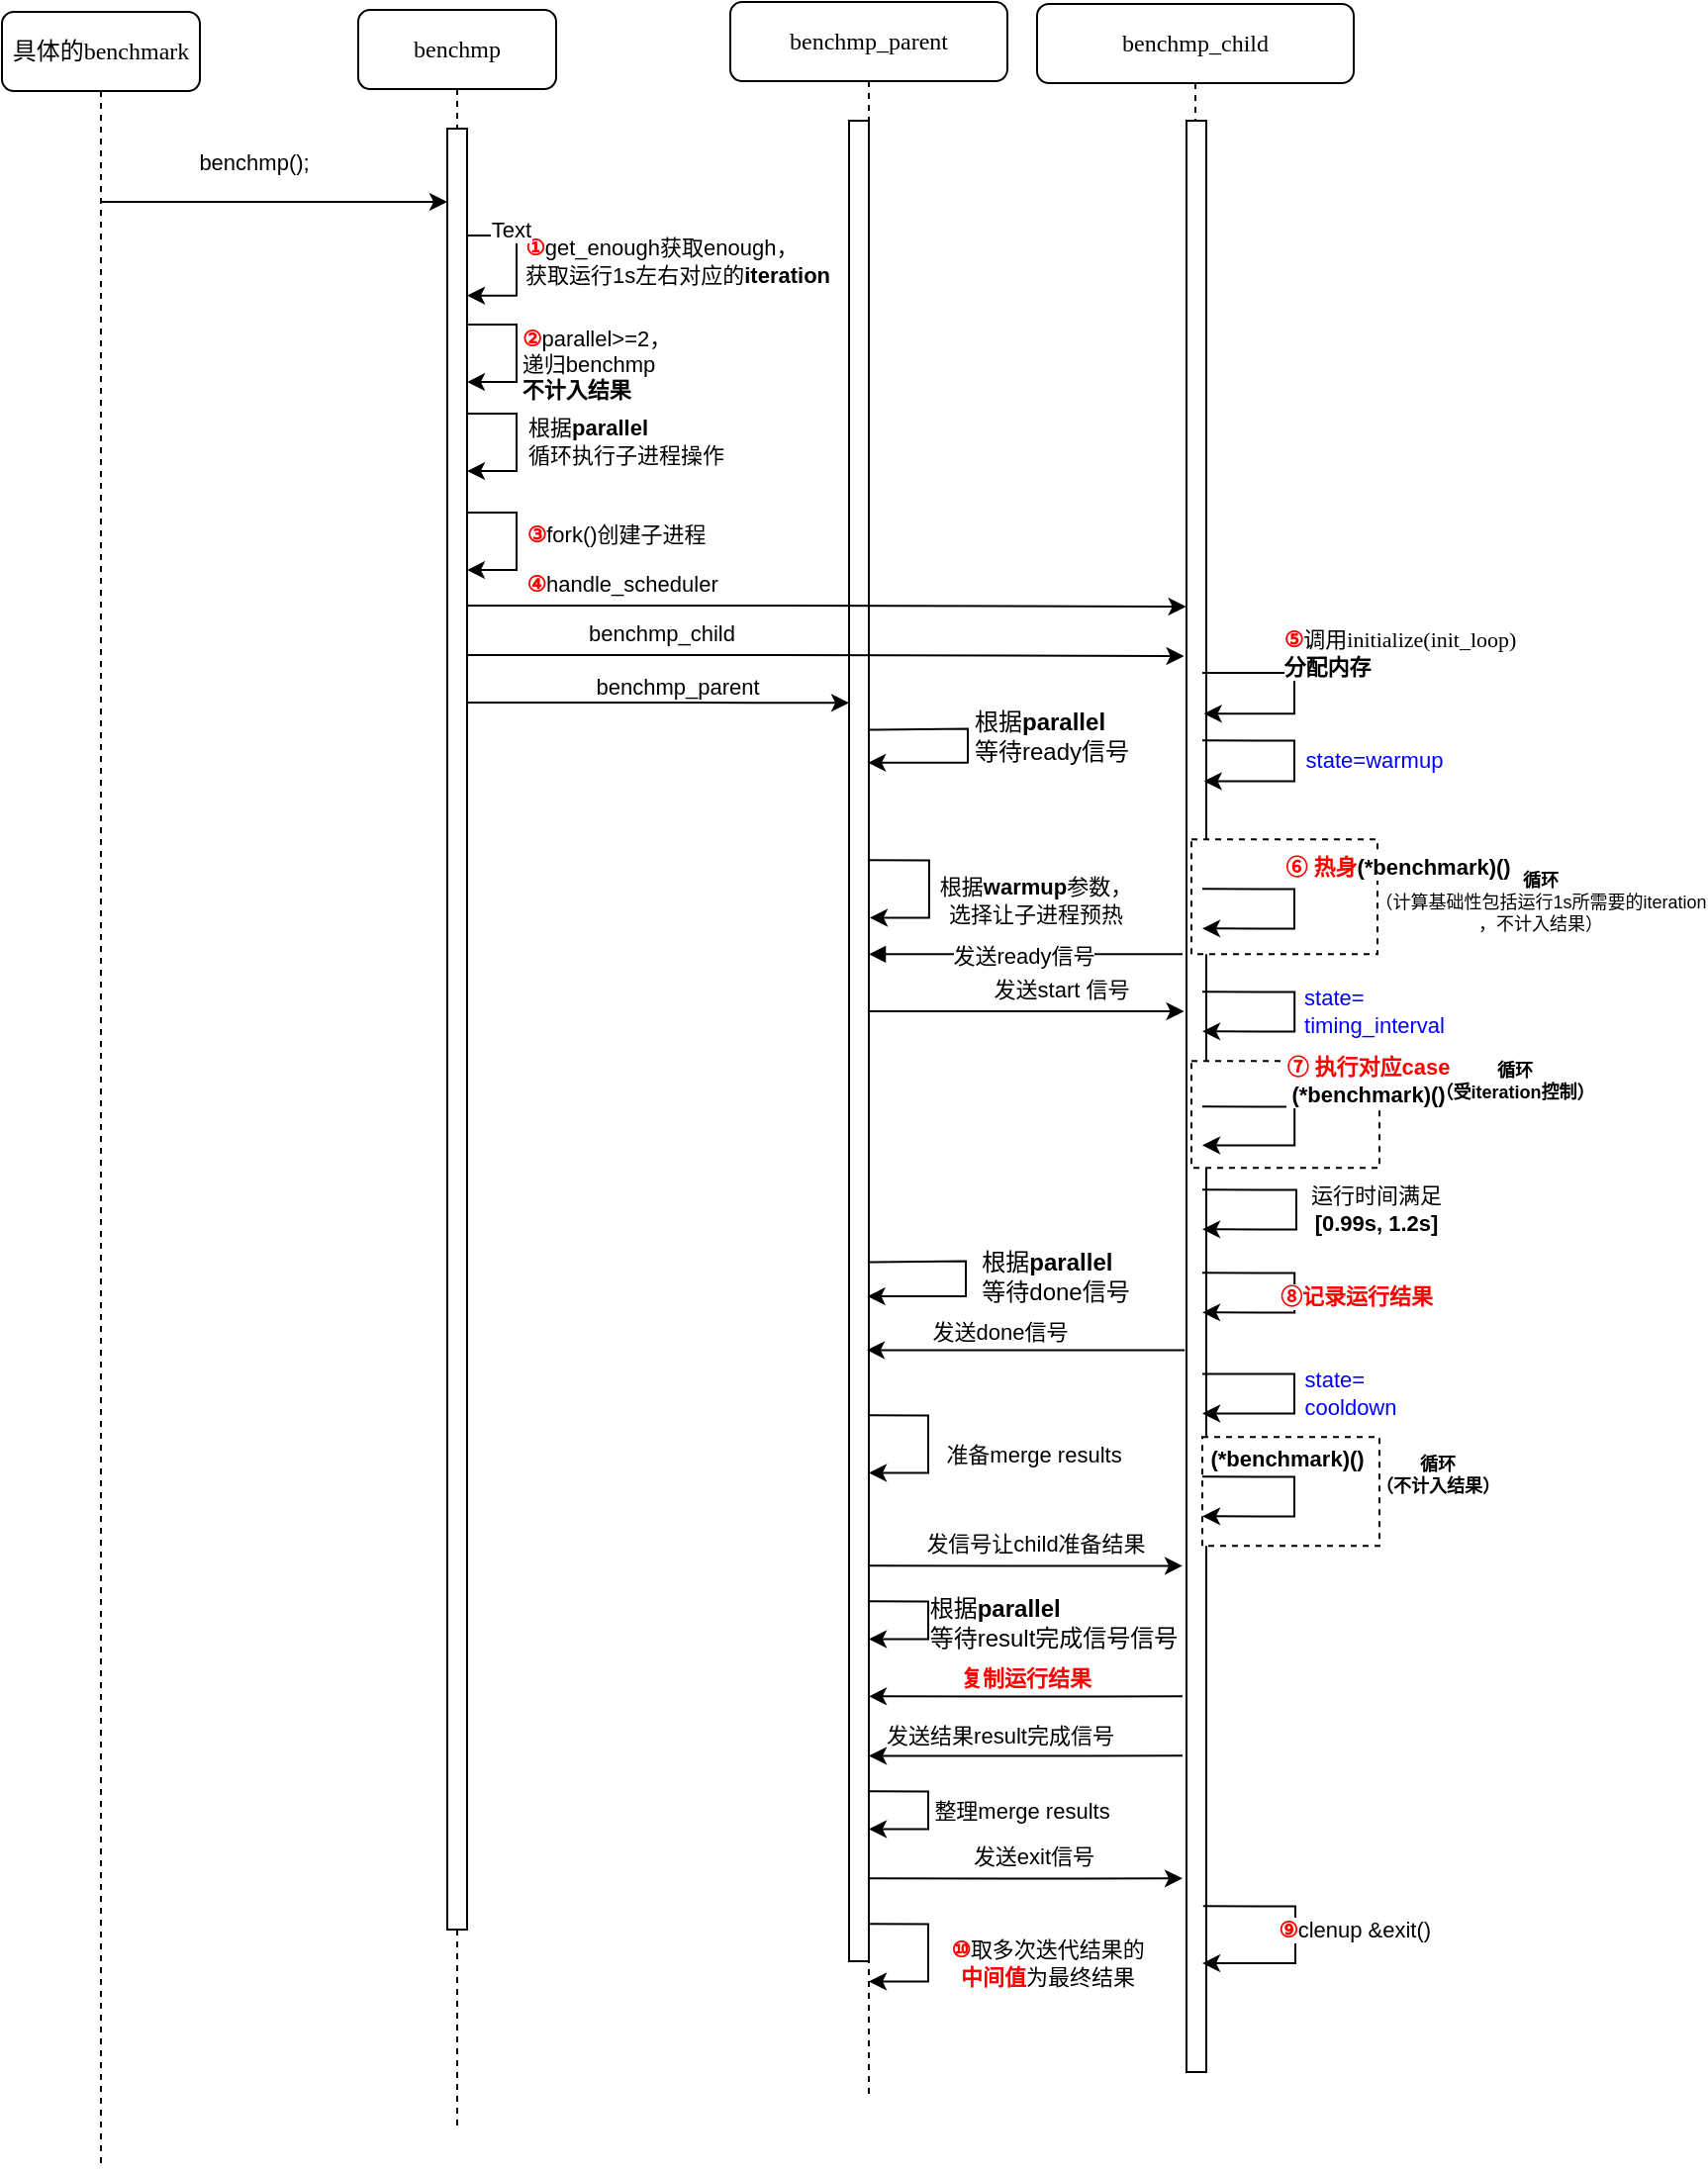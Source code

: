 <mxfile version="28.0.6" pages="2">
  <diagram name="Page-1" id="SRcoIRhMKzH6jcTrMAED">
    <mxGraphModel dx="-109" dy="494" grid="1" gridSize="10" guides="1" tooltips="1" connect="1" arrows="1" fold="1" page="1" pageScale="1" pageWidth="850" pageHeight="1100" math="0" shadow="0">
      <root>
        <mxCell id="0" />
        <mxCell id="1" parent="0" />
        <mxCell id="6B5tb81A3kzY_t1KrKva-1" value="benchmp_child" style="shape=umlLifeline;perimeter=lifelinePerimeter;whiteSpace=wrap;html=1;container=1;collapsible=0;recursiveResize=0;outlineConnect=0;rounded=1;shadow=0;comic=0;labelBackgroundColor=none;strokeWidth=1;fontFamily=Verdana;fontSize=12;align=center;" parent="1" vertex="1">
          <mxGeometry x="1473" y="1001" width="160" height="1046" as="geometry" />
        </mxCell>
        <mxCell id="6B5tb81A3kzY_t1KrKva-2" value="" style="html=1;points=[];perimeter=orthogonalPerimeter;rounded=0;shadow=0;comic=0;labelBackgroundColor=none;strokeWidth=1;fontFamily=Verdana;fontSize=12;align=center;" parent="6B5tb81A3kzY_t1KrKva-1" vertex="1">
          <mxGeometry x="75.5" y="59" width="10" height="986" as="geometry" />
        </mxCell>
        <mxCell id="6B5tb81A3kzY_t1KrKva-51" style="edgeStyle=orthogonalEdgeStyle;rounded=0;orthogonalLoop=1;jettySize=auto;html=1;exitX=0.922;exitY=0.476;exitDx=0;exitDy=0;exitPerimeter=0;" parent="6B5tb81A3kzY_t1KrKva-1" edge="1">
          <mxGeometry relative="1" as="geometry">
            <mxPoint x="-85.0" y="509.0" as="sourcePoint" />
            <mxPoint x="74.28" y="509.006" as="targetPoint" />
            <Array as="points">
              <mxPoint x="53.78" y="509.32" />
              <mxPoint x="53.78" y="509.32" />
            </Array>
          </mxGeometry>
        </mxCell>
        <mxCell id="6B5tb81A3kzY_t1KrKva-52" value="&lt;div style=&quot;text-align: left;&quot;&gt;&lt;div&gt;发送start 信号&lt;/div&gt;&lt;/div&gt;" style="edgeLabel;html=1;align=center;verticalAlign=middle;resizable=0;points=[];" parent="6B5tb81A3kzY_t1KrKva-51" vertex="1" connectable="0">
          <mxGeometry x="-0.447" relative="1" as="geometry">
            <mxPoint x="53" y="-11" as="offset" />
          </mxGeometry>
        </mxCell>
        <mxCell id="6B5tb81A3kzY_t1KrKva-3" value="benchmp_parent" style="shape=umlLifeline;perimeter=lifelinePerimeter;whiteSpace=wrap;html=1;container=1;collapsible=0;recursiveResize=0;outlineConnect=0;rounded=1;shadow=0;comic=0;labelBackgroundColor=none;strokeWidth=1;fontFamily=Verdana;fontSize=12;align=center;" parent="1" vertex="1">
          <mxGeometry x="1318" y="1000" width="140" height="1060" as="geometry" />
        </mxCell>
        <mxCell id="6B5tb81A3kzY_t1KrKva-4" value="" style="html=1;points=[];perimeter=orthogonalPerimeter;rounded=0;shadow=0;comic=0;labelBackgroundColor=none;strokeWidth=1;fontFamily=Verdana;fontSize=12;align=center;" parent="6B5tb81A3kzY_t1KrKva-3" vertex="1">
          <mxGeometry x="60" y="60" width="10" height="930" as="geometry" />
        </mxCell>
        <mxCell id="6B5tb81A3kzY_t1KrKva-5" value="" style="verticalLabelPosition=bottom;verticalAlign=top;html=1;shape=mxgraph.basic.rect;fillColor2=none;strokeWidth=1;size=20;indent=5;dashed=1;fontColor=#0000FF;" parent="6B5tb81A3kzY_t1KrKva-3" vertex="1">
          <mxGeometry x="238.5" y="725.18" width="89.5" height="55" as="geometry" />
        </mxCell>
        <mxCell id="6B5tb81A3kzY_t1KrKva-6" value="" style="verticalLabelPosition=bottom;verticalAlign=top;html=1;shape=mxgraph.basic.rect;fillColor2=none;strokeWidth=1;size=20;indent=5;dashed=1;fontColor=#0000FF;" parent="6B5tb81A3kzY_t1KrKva-3" vertex="1">
          <mxGeometry x="233" y="535.18" width="95" height="54" as="geometry" />
        </mxCell>
        <mxCell id="6B5tb81A3kzY_t1KrKva-7" value="" style="verticalLabelPosition=bottom;verticalAlign=top;html=1;shape=mxgraph.basic.rect;fillColor2=none;strokeWidth=1;size=20;indent=5;dashed=1;fontColor=#0000FF;" parent="6B5tb81A3kzY_t1KrKva-3" vertex="1">
          <mxGeometry x="233" y="423.18" width="94" height="58" as="geometry" />
        </mxCell>
        <mxCell id="6B5tb81A3kzY_t1KrKva-8" style="edgeStyle=orthogonalEdgeStyle;rounded=0;orthogonalLoop=1;jettySize=auto;html=1;" parent="6B5tb81A3kzY_t1KrKva-3" edge="1">
          <mxGeometry relative="1" as="geometry">
            <mxPoint x="238.5" y="448.18" as="sourcePoint" />
            <mxPoint x="238.5" y="468.18" as="targetPoint" />
            <Array as="points">
              <mxPoint x="285" y="448.18" />
              <mxPoint x="285" y="468.18" />
            </Array>
          </mxGeometry>
        </mxCell>
        <mxCell id="6B5tb81A3kzY_t1KrKva-9" value="&lt;span style=&quot;text-align: left;&quot;&gt;&lt;b&gt;&lt;font color=&quot;#ff0000&quot;&gt;⑥ 热身&lt;/font&gt;&lt;font style=&quot;color: rgb(0, 0, 0);&quot;&gt;(*benchmark)()&lt;/font&gt;&lt;/b&gt;&lt;/span&gt;" style="edgeLabel;html=1;align=center;verticalAlign=middle;resizable=0;points=[];" parent="6B5tb81A3kzY_t1KrKva-8" vertex="1" connectable="0">
          <mxGeometry x="-0.344" y="1" relative="1" as="geometry">
            <mxPoint x="61" y="-10" as="offset" />
          </mxGeometry>
        </mxCell>
        <mxCell id="6B5tb81A3kzY_t1KrKva-10" style="edgeStyle=orthogonalEdgeStyle;rounded=0;orthogonalLoop=1;jettySize=auto;html=1;entryX=1.081;entryY=0.316;entryDx=0;entryDy=0;entryPerimeter=0;" parent="6B5tb81A3kzY_t1KrKva-3" edge="1">
          <mxGeometry x="-0.264" y="19" relative="1" as="geometry">
            <mxPoint x="238.5" y="373.18" as="sourcePoint" />
            <mxPoint x="239.31" y="393.756" as="targetPoint" />
            <Array as="points">
              <mxPoint x="285" y="373.18" />
              <mxPoint x="285" y="394.18" />
            </Array>
            <mxPoint as="offset" />
          </mxGeometry>
        </mxCell>
        <mxCell id="6B5tb81A3kzY_t1KrKva-11" value="&lt;div style=&quot;text-align: left;&quot;&gt;&lt;font color=&quot;#0000ff&quot;&gt;state=warmup&lt;/font&gt;&lt;/div&gt;" style="edgeLabel;html=1;align=center;verticalAlign=middle;resizable=0;points=[];" parent="6B5tb81A3kzY_t1KrKva-10" vertex="1" connectable="0">
          <mxGeometry x="-0.447" relative="1" as="geometry">
            <mxPoint x="55" y="10" as="offset" />
          </mxGeometry>
        </mxCell>
        <mxCell id="6B5tb81A3kzY_t1KrKva-12" style="edgeStyle=orthogonalEdgeStyle;rounded=0;orthogonalLoop=1;jettySize=auto;html=1;" parent="6B5tb81A3kzY_t1KrKva-3" edge="1">
          <mxGeometry relative="1" as="geometry">
            <mxPoint x="70" y="790.18" as="sourcePoint" />
            <mxPoint x="228.5" y="790.209" as="targetPoint" />
            <Array as="points">
              <mxPoint x="178" y="790.18" />
              <mxPoint x="178" y="790.18" />
            </Array>
          </mxGeometry>
        </mxCell>
        <mxCell id="6B5tb81A3kzY_t1KrKva-13" value="&lt;div style=&quot;text-align: left;&quot;&gt;&lt;div&gt;发信号让child准备结果&lt;/div&gt;&lt;/div&gt;" style="edgeLabel;html=1;align=center;verticalAlign=middle;resizable=0;points=[];" parent="6B5tb81A3kzY_t1KrKva-12" vertex="1" connectable="0">
          <mxGeometry x="-0.447" relative="1" as="geometry">
            <mxPoint x="40" y="-11" as="offset" />
          </mxGeometry>
        </mxCell>
        <mxCell id="6B5tb81A3kzY_t1KrKva-14" style="edgeStyle=orthogonalEdgeStyle;rounded=0;orthogonalLoop=1;jettySize=auto;html=1;entryX=0.96;entryY=0.753;entryDx=0;entryDy=0;entryPerimeter=0;" parent="6B5tb81A3kzY_t1KrKva-3" edge="1">
          <mxGeometry relative="1" as="geometry">
            <mxPoint x="238.9" y="962.18" as="sourcePoint" />
            <mxPoint x="238.5" y="991.03" as="targetPoint" />
            <Array as="points">
              <mxPoint x="285.5" y="962.08" />
              <mxPoint x="285.5" y="991.08" />
            </Array>
          </mxGeometry>
        </mxCell>
        <mxCell id="6B5tb81A3kzY_t1KrKva-15" value="&lt;div style=&quot;text-align: left;&quot;&gt;&lt;font&gt;&lt;b style=&quot;color: light-dark(rgb(255, 0, 0), rgb(255, 144, 144));&quot;&gt;⑨&lt;/b&gt;&lt;font style=&quot;color: rgb(0, 0, 0);&quot;&gt;clenup &amp;amp;exit()&lt;/font&gt;&lt;/font&gt;&lt;br&gt;&lt;/div&gt;" style="edgeLabel;html=1;align=center;verticalAlign=middle;resizable=0;points=[];" parent="6B5tb81A3kzY_t1KrKva-14" vertex="1" connectable="0">
          <mxGeometry x="-0.447" relative="1" as="geometry">
            <mxPoint x="42" y="12" as="offset" />
          </mxGeometry>
        </mxCell>
        <mxCell id="6B5tb81A3kzY_t1KrKva-16" style="edgeStyle=orthogonalEdgeStyle;rounded=0;orthogonalLoop=1;jettySize=auto;html=1;" parent="6B5tb81A3kzY_t1KrKva-3" edge="1">
          <mxGeometry relative="1" as="geometry">
            <mxPoint x="238.5" y="500.18" as="sourcePoint" />
            <mxPoint x="238.5" y="520.18" as="targetPoint" />
            <Array as="points">
              <mxPoint x="285.1" y="500.18" />
              <mxPoint x="285.1" y="520.18" />
            </Array>
          </mxGeometry>
        </mxCell>
        <mxCell id="6B5tb81A3kzY_t1KrKva-17" value="&lt;div style=&quot;text-align: left;&quot;&gt;&lt;font color=&quot;#0000ff&quot;&gt;state=&lt;/font&gt;&lt;/div&gt;&lt;div style=&quot;text-align: left;&quot;&gt;&lt;font color=&quot;#0000ff&quot;&gt;timing_interval&lt;/font&gt;&lt;/div&gt;" style="edgeLabel;html=1;align=center;verticalAlign=middle;resizable=0;points=[];" parent="6B5tb81A3kzY_t1KrKva-16" vertex="1" connectable="0">
          <mxGeometry x="-0.447" relative="1" as="geometry">
            <mxPoint x="55" y="10" as="offset" />
          </mxGeometry>
        </mxCell>
        <mxCell id="6B5tb81A3kzY_t1KrKva-18" style="edgeStyle=orthogonalEdgeStyle;rounded=0;orthogonalLoop=1;jettySize=auto;html=1;entryX=1;entryY=0.599;entryDx=0;entryDy=0;entryPerimeter=0;" parent="6B5tb81A3kzY_t1KrKva-3" edge="1">
          <mxGeometry relative="1" as="geometry">
            <mxPoint x="238.5" y="558.18" as="sourcePoint" />
            <mxPoint x="238.5" y="577.73" as="targetPoint" />
            <Array as="points">
              <mxPoint x="285.1" y="558.18" />
              <mxPoint x="285.1" y="578.18" />
            </Array>
          </mxGeometry>
        </mxCell>
        <mxCell id="6B5tb81A3kzY_t1KrKva-19" value="&lt;b style=&quot;text-align: left;&quot;&gt;&lt;font style=&quot;color: rgb(255, 0, 0);&quot;&gt;⑦ 执行对应case&lt;/font&gt;&lt;/b&gt;&lt;div&gt;&lt;b style=&quot;text-align: left; color: rgb(0, 0, 0);&quot;&gt;&lt;font style=&quot;color: rgb(0, 0, 0);&quot;&gt;(*benchmark)()&lt;/font&gt;&lt;/b&gt;&lt;/div&gt;" style="edgeLabel;html=1;align=center;verticalAlign=middle;resizable=0;points=[];fontColor=#FF0000;" parent="6B5tb81A3kzY_t1KrKva-18" vertex="1" connectable="0">
          <mxGeometry x="-0.389" relative="1" as="geometry">
            <mxPoint x="49" y="-13" as="offset" />
          </mxGeometry>
        </mxCell>
        <mxCell id="6B5tb81A3kzY_t1KrKva-20" style="edgeStyle=orthogonalEdgeStyle;rounded=0;orthogonalLoop=1;jettySize=auto;html=1;" parent="6B5tb81A3kzY_t1KrKva-3" edge="1">
          <mxGeometry relative="1" as="geometry">
            <mxPoint x="238.5" y="600.18" as="sourcePoint" />
            <mxPoint x="238.5" y="620.18" as="targetPoint" />
            <Array as="points">
              <mxPoint x="286" y="600.18" />
              <mxPoint x="286" y="620.18" />
            </Array>
          </mxGeometry>
        </mxCell>
        <mxCell id="6B5tb81A3kzY_t1KrKva-21" value="&lt;font color=&quot;#000000&quot;&gt;运行时间满足&lt;/font&gt;&lt;br&gt;&lt;b style=&quot;&quot;&gt;&lt;font style=&quot;color: rgb(0, 0, 0);&quot;&gt;[0.99s, 1.2s]&lt;/font&gt;&lt;/b&gt;" style="edgeLabel;html=1;align=center;verticalAlign=middle;resizable=0;points=[];fontColor=#FF0000;" parent="6B5tb81A3kzY_t1KrKva-20" vertex="1" connectable="0">
          <mxGeometry x="-0.465" y="-1" relative="1" as="geometry">
            <mxPoint x="56" y="9" as="offset" />
          </mxGeometry>
        </mxCell>
        <mxCell id="6B5tb81A3kzY_t1KrKva-22" style="edgeStyle=orthogonalEdgeStyle;rounded=0;orthogonalLoop=1;jettySize=auto;html=1;" parent="6B5tb81A3kzY_t1KrKva-3" edge="1">
          <mxGeometry relative="1" as="geometry">
            <mxPoint x="238.5" y="642.18" as="sourcePoint" />
            <mxPoint x="238.5" y="662.18" as="targetPoint" />
            <Array as="points">
              <mxPoint x="285.1" y="642.18" />
              <mxPoint x="285.1" y="662.18" />
            </Array>
          </mxGeometry>
        </mxCell>
        <mxCell id="6B5tb81A3kzY_t1KrKva-23" value="&lt;b&gt;&lt;font color=&quot;#ff0000&quot;&gt;⑧记录运行结果&lt;/font&gt;&lt;/b&gt;" style="edgeLabel;html=1;align=center;verticalAlign=middle;resizable=0;points=[];fontSize=11;fontColor=#000000;" parent="6B5tb81A3kzY_t1KrKva-22" vertex="1" connectable="0">
          <mxGeometry x="-0.421" y="2" relative="1" as="geometry">
            <mxPoint x="44" y="14" as="offset" />
          </mxGeometry>
        </mxCell>
        <mxCell id="6B5tb81A3kzY_t1KrKva-24" style="edgeStyle=orthogonalEdgeStyle;rounded=0;orthogonalLoop=1;jettySize=auto;html=1;" parent="6B5tb81A3kzY_t1KrKva-3" edge="1">
          <mxGeometry relative="1" as="geometry">
            <mxPoint x="238.5" y="745.18" as="sourcePoint" />
            <mxPoint x="238.5" y="765.18" as="targetPoint" />
            <Array as="points">
              <mxPoint x="285" y="745.18" />
              <mxPoint x="285" y="765.18" />
            </Array>
          </mxGeometry>
        </mxCell>
        <mxCell id="6B5tb81A3kzY_t1KrKva-25" value="&lt;span style=&quot;text-align: left;&quot;&gt;&lt;font style=&quot;color: rgb(0, 0, 0);&quot;&gt;&lt;b style=&quot;&quot;&gt;(*benchmark)()&lt;/b&gt;&lt;/font&gt;&lt;/span&gt;" style="edgeLabel;html=1;align=center;verticalAlign=middle;resizable=0;points=[];fontColor=#FF0000;" parent="6B5tb81A3kzY_t1KrKva-24" vertex="1" connectable="0">
          <mxGeometry x="-0.379" y="1" relative="1" as="geometry">
            <mxPoint x="7" y="-8" as="offset" />
          </mxGeometry>
        </mxCell>
        <mxCell id="6B5tb81A3kzY_t1KrKva-26" style="edgeStyle=orthogonalEdgeStyle;rounded=0;orthogonalLoop=1;jettySize=auto;html=1;" parent="6B5tb81A3kzY_t1KrKva-3" edge="1">
          <mxGeometry relative="1" as="geometry">
            <mxPoint x="238.5" y="693.209" as="sourcePoint" />
            <mxPoint x="238.5" y="713.209" as="targetPoint" />
            <Array as="points">
              <mxPoint x="285" y="693.18" />
              <mxPoint x="285" y="713.18" />
            </Array>
          </mxGeometry>
        </mxCell>
        <mxCell id="6B5tb81A3kzY_t1KrKva-27" value="&lt;div style=&quot;text-align: left;&quot;&gt;&lt;font color=&quot;#0000ff&quot;&gt;state=&lt;/font&gt;&lt;/div&gt;&lt;div style=&quot;text-align: left;&quot;&gt;&lt;font color=&quot;#0000ff&quot;&gt;cooldown&lt;/font&gt;&lt;br&gt;&lt;/div&gt;" style="edgeLabel;html=1;align=center;verticalAlign=middle;resizable=0;points=[];imageWidth=39;imageAspect=1;absoluteArcSize=0;" parent="6B5tb81A3kzY_t1KrKva-26" vertex="1" connectable="0">
          <mxGeometry x="-0.447" relative="1" as="geometry">
            <mxPoint x="43" y="10" as="offset" />
          </mxGeometry>
        </mxCell>
        <mxCell id="6B5tb81A3kzY_t1KrKva-28" style="edgeStyle=orthogonalEdgeStyle;rounded=0;orthogonalLoop=1;jettySize=auto;html=1;" parent="6B5tb81A3kzY_t1KrKva-3" edge="1">
          <mxGeometry relative="1" as="geometry">
            <mxPoint x="228.5" y="856.18" as="sourcePoint" />
            <mxPoint x="70" y="856.18" as="targetPoint" />
            <Array as="points">
              <mxPoint x="186" y="856.18" />
              <mxPoint x="186" y="856.18" />
            </Array>
          </mxGeometry>
        </mxCell>
        <mxCell id="6B5tb81A3kzY_t1KrKva-29" value="&lt;div style=&quot;text-align: left;&quot;&gt;&lt;b&gt;&lt;font color=&quot;#ff0000&quot;&gt;复制运行结果&lt;/font&gt;&lt;/b&gt;&lt;br&gt;&lt;/div&gt;" style="edgeLabel;html=1;align=center;verticalAlign=middle;resizable=0;points=[];" parent="6B5tb81A3kzY_t1KrKva-28" vertex="1" connectable="0">
          <mxGeometry x="-0.447" relative="1" as="geometry">
            <mxPoint x="-36" y="-9" as="offset" />
          </mxGeometry>
        </mxCell>
        <mxCell id="6B5tb81A3kzY_t1KrKva-30" style="edgeStyle=orthogonalEdgeStyle;rounded=0;orthogonalLoop=1;jettySize=auto;html=1;entryX=1;entryY=0.837;entryDx=0;entryDy=0;entryPerimeter=0;" parent="6B5tb81A3kzY_t1KrKva-3" edge="1">
          <mxGeometry relative="1" as="geometry">
            <mxPoint x="228.5" y="886.18" as="sourcePoint" />
            <mxPoint x="70" y="886.22" as="targetPoint" />
            <Array as="points">
              <mxPoint x="181" y="886.18" />
              <mxPoint x="181" y="886.18" />
            </Array>
          </mxGeometry>
        </mxCell>
        <mxCell id="6B5tb81A3kzY_t1KrKva-31" value="&lt;div style=&quot;text-align: left;&quot;&gt;发送结果result完成信号&lt;br&gt;&lt;/div&gt;" style="edgeLabel;html=1;align=center;verticalAlign=middle;resizable=0;points=[];" parent="6B5tb81A3kzY_t1KrKva-30" vertex="1" connectable="0">
          <mxGeometry x="-0.447" relative="1" as="geometry">
            <mxPoint x="-49" y="-10" as="offset" />
          </mxGeometry>
        </mxCell>
        <mxCell id="6B5tb81A3kzY_t1KrKva-32" style="edgeStyle=orthogonalEdgeStyle;rounded=0;orthogonalLoop=1;jettySize=auto;html=1;" parent="6B5tb81A3kzY_t1KrKva-3" edge="1">
          <mxGeometry relative="1" as="geometry">
            <mxPoint x="70.47" y="433.651" as="sourcePoint" />
            <mxPoint x="70.47" y="462.71" as="targetPoint" />
            <Array as="points">
              <mxPoint x="100.47" y="433.71" />
              <mxPoint x="100.47" y="462.71" />
            </Array>
          </mxGeometry>
        </mxCell>
        <mxCell id="6B5tb81A3kzY_t1KrKva-33" value="&lt;font color=&quot;#000000&quot;&gt;根据&lt;b&gt;warmup&lt;/b&gt;参数，&lt;br&gt;选择让子进程预热&lt;/font&gt;" style="edgeLabel;html=1;align=center;verticalAlign=middle;resizable=0;points=[];fontColor=#FF0000;" parent="6B5tb81A3kzY_t1KrKva-32" vertex="1" connectable="0">
          <mxGeometry x="-0.465" y="-1" relative="1" as="geometry">
            <mxPoint x="59" y="19" as="offset" />
          </mxGeometry>
        </mxCell>
        <mxCell id="6B5tb81A3kzY_t1KrKva-34" style="edgeStyle=orthogonalEdgeStyle;rounded=0;orthogonalLoop=1;jettySize=auto;html=1;" parent="6B5tb81A3kzY_t1KrKva-3" edge="1">
          <mxGeometry relative="1" as="geometry">
            <mxPoint x="70.0" y="714.181" as="sourcePoint" />
            <mxPoint x="70.0" y="743.24" as="targetPoint" />
            <Array as="points">
              <mxPoint x="100" y="714.24" />
              <mxPoint x="100" y="743.24" />
            </Array>
          </mxGeometry>
        </mxCell>
        <mxCell id="6B5tb81A3kzY_t1KrKva-35" value="&lt;font color=&quot;#000000&quot;&gt;准备merge results&lt;/font&gt;" style="edgeLabel;html=1;align=center;verticalAlign=middle;resizable=0;points=[];fontColor=#FF0000;" parent="6B5tb81A3kzY_t1KrKva-34" vertex="1" connectable="0">
          <mxGeometry x="-0.465" y="-1" relative="1" as="geometry">
            <mxPoint x="59" y="19" as="offset" />
          </mxGeometry>
        </mxCell>
        <mxCell id="6B5tb81A3kzY_t1KrKva-36" style="edgeStyle=orthogonalEdgeStyle;rounded=0;orthogonalLoop=1;jettySize=auto;html=1;" parent="6B5tb81A3kzY_t1KrKva-3" edge="1">
          <mxGeometry relative="1" as="geometry">
            <mxPoint x="70" y="904.181" as="sourcePoint" />
            <mxPoint x="70" y="923.18" as="targetPoint" />
            <Array as="points">
              <mxPoint x="100" y="904.18" />
              <mxPoint x="100" y="923.18" />
              <mxPoint x="70" y="923.18" />
            </Array>
          </mxGeometry>
        </mxCell>
        <mxCell id="6B5tb81A3kzY_t1KrKva-37" value="&lt;font color=&quot;#000000&quot;&gt;整理merge results&lt;/font&gt;" style="edgeLabel;html=1;align=center;verticalAlign=middle;resizable=0;points=[];fontColor=#FF0000;" parent="6B5tb81A3kzY_t1KrKva-36" vertex="1" connectable="0">
          <mxGeometry x="-0.465" y="-1" relative="1" as="geometry">
            <mxPoint x="56" y="9" as="offset" />
          </mxGeometry>
        </mxCell>
        <mxCell id="6B5tb81A3kzY_t1KrKva-38" style="edgeStyle=orthogonalEdgeStyle;rounded=0;orthogonalLoop=1;jettySize=auto;html=1;" parent="6B5tb81A3kzY_t1KrKva-3" edge="1">
          <mxGeometry relative="1" as="geometry">
            <mxPoint x="70" y="971.181" as="sourcePoint" />
            <mxPoint x="70" y="1000.24" as="targetPoint" />
            <Array as="points">
              <mxPoint x="100" y="971.24" />
              <mxPoint x="100" y="1000.24" />
            </Array>
          </mxGeometry>
        </mxCell>
        <mxCell id="6B5tb81A3kzY_t1KrKva-39" value="&lt;font&gt;&lt;b style=&quot;&quot;&gt;&lt;font style=&quot;color: rgb(255, 0, 0);&quot;&gt;⑩&lt;/font&gt;&lt;/b&gt;&lt;font style=&quot;color: rgb(0, 0, 0);&quot;&gt;取多次迭代结果的&lt;/font&gt;&lt;br&gt;&lt;/font&gt;&lt;b style=&quot;&quot;&gt;中间值&lt;/b&gt;&lt;font color=&quot;#000000&quot;&gt;为最终结果&lt;/font&gt;" style="edgeLabel;html=1;align=center;verticalAlign=middle;resizable=0;points=[];fontColor=#FF0000;" parent="6B5tb81A3kzY_t1KrKva-38" vertex="1" connectable="0">
          <mxGeometry x="-0.465" y="-1" relative="1" as="geometry">
            <mxPoint x="66" y="19" as="offset" />
          </mxGeometry>
        </mxCell>
        <mxCell id="6B5tb81A3kzY_t1KrKva-40" style="edgeStyle=orthogonalEdgeStyle;rounded=0;orthogonalLoop=1;jettySize=auto;html=1;entryX=0.956;entryY=0.325;entryDx=0;entryDy=0;entryPerimeter=0;exitX=1.039;exitY=0.307;exitDx=0;exitDy=0;exitPerimeter=0;" parent="6B5tb81A3kzY_t1KrKva-3" edge="1">
          <mxGeometry relative="1" as="geometry">
            <mxPoint x="70.39" y="367.69" as="sourcePoint" />
            <mxPoint x="69.56" y="384.43" as="targetPoint" />
            <Array as="points">
              <mxPoint x="73" y="368.18" />
              <mxPoint x="120" y="367.18" />
              <mxPoint x="120" y="384.18" />
            </Array>
          </mxGeometry>
        </mxCell>
        <mxCell id="6B5tb81A3kzY_t1KrKva-41" value="&lt;div style=&quot;text-align: left;&quot;&gt;&lt;div&gt;&lt;span style=&quot;font-size: 12px;&quot;&gt;根据&lt;b&gt;parallel&lt;/b&gt;&lt;/span&gt;&lt;/div&gt;&lt;div&gt;&lt;span style=&quot;font-size: 12px;&quot;&gt;等待ready信号&lt;/span&gt;&lt;/div&gt;&lt;/div&gt;" style="edgeLabel;html=1;align=center;verticalAlign=middle;resizable=0;points=[];" parent="6B5tb81A3kzY_t1KrKva-40" vertex="1" connectable="0">
          <mxGeometry x="-0.447" relative="1" as="geometry">
            <mxPoint x="59" y="3" as="offset" />
          </mxGeometry>
        </mxCell>
        <mxCell id="6B5tb81A3kzY_t1KrKva-42" style="edgeStyle=orthogonalEdgeStyle;rounded=0;orthogonalLoop=1;jettySize=auto;html=1;entryX=0.926;entryY=0.645;entryDx=0;entryDy=0;entryPerimeter=0;exitX=1.039;exitY=0.307;exitDx=0;exitDy=0;exitPerimeter=0;" parent="6B5tb81A3kzY_t1KrKva-3" edge="1">
          <mxGeometry relative="1" as="geometry">
            <mxPoint x="69.83" y="636.69" as="sourcePoint" />
            <mxPoint x="69.26" y="654.03" as="targetPoint" />
            <Array as="points">
              <mxPoint x="72" y="637.18" />
              <mxPoint x="119" y="636.18" />
              <mxPoint x="119" y="654.18" />
            </Array>
          </mxGeometry>
        </mxCell>
        <mxCell id="6B5tb81A3kzY_t1KrKva-43" value="&lt;div style=&quot;text-align: left;&quot;&gt;&lt;div&gt;&lt;span style=&quot;font-size: 12px;&quot;&gt;根据&lt;b&gt;parallel&lt;/b&gt;&lt;/span&gt;&lt;/div&gt;&lt;div&gt;&lt;span style=&quot;font-size: 12px;&quot;&gt;等待done信号&lt;/span&gt;&lt;/div&gt;&lt;/div&gt;" style="edgeLabel;html=1;align=center;verticalAlign=middle;resizable=0;points=[];" parent="6B5tb81A3kzY_t1KrKva-42" vertex="1" connectable="0">
          <mxGeometry x="-0.447" relative="1" as="geometry">
            <mxPoint x="61" y="7" as="offset" />
          </mxGeometry>
        </mxCell>
        <mxCell id="6B5tb81A3kzY_t1KrKva-44" style="edgeStyle=orthogonalEdgeStyle;rounded=0;orthogonalLoop=1;jettySize=auto;html=1;" parent="6B5tb81A3kzY_t1KrKva-3" edge="1">
          <mxGeometry relative="1" as="geometry">
            <mxPoint x="70" y="808.181" as="sourcePoint" />
            <mxPoint x="70" y="827.18" as="targetPoint" />
            <Array as="points">
              <mxPoint x="100" y="808.18" />
              <mxPoint x="100" y="827.18" />
              <mxPoint x="70" y="827.18" />
            </Array>
          </mxGeometry>
        </mxCell>
        <mxCell id="6B5tb81A3kzY_t1KrKva-45" value="&lt;div style=&quot;color: rgb(0, 0, 0); text-align: left;&quot;&gt;&lt;span style=&quot;font-size: 12px;&quot;&gt;根据&lt;b&gt;parallel&lt;/b&gt;&lt;/span&gt;&lt;/div&gt;&lt;div style=&quot;color: rgb(0, 0, 0); text-align: left;&quot;&gt;&lt;span style=&quot;font-size: 12px;&quot;&gt;等待result完成信号信号&lt;/span&gt;&lt;/div&gt;" style="edgeLabel;html=1;align=center;verticalAlign=middle;resizable=0;points=[];fontColor=#FF0000;" parent="6B5tb81A3kzY_t1KrKva-44" vertex="1" connectable="0">
          <mxGeometry x="-0.465" y="-1" relative="1" as="geometry">
            <mxPoint x="72" y="10" as="offset" />
          </mxGeometry>
        </mxCell>
        <mxCell id="6B5tb81A3kzY_t1KrKva-46" style="edgeStyle=orthogonalEdgeStyle;rounded=0;orthogonalLoop=1;jettySize=auto;html=1;exitX=0.107;exitY=0.636;exitDx=0;exitDy=0;exitPerimeter=0;" parent="6B5tb81A3kzY_t1KrKva-3" edge="1">
          <mxGeometry relative="1" as="geometry">
            <mxPoint x="229.57" y="681.276" as="sourcePoint" />
            <mxPoint x="69" y="681.18" as="targetPoint" />
            <Array as="points">
              <mxPoint x="114" y="681.18" />
              <mxPoint x="114" y="681.18" />
            </Array>
          </mxGeometry>
        </mxCell>
        <mxCell id="6B5tb81A3kzY_t1KrKva-47" value="&lt;div style=&quot;text-align: left;&quot;&gt;发送done信号&lt;br&gt;&lt;/div&gt;" style="edgeLabel;html=1;align=center;verticalAlign=middle;resizable=0;points=[];" parent="6B5tb81A3kzY_t1KrKva-46" vertex="1" connectable="0">
          <mxGeometry x="-0.447" relative="1" as="geometry">
            <mxPoint x="-49" y="-10" as="offset" />
          </mxGeometry>
        </mxCell>
        <mxCell id="6B5tb81A3kzY_t1KrKva-48" style="edgeStyle=orthogonalEdgeStyle;rounded=0;orthogonalLoop=1;jettySize=auto;html=1;" parent="6B5tb81A3kzY_t1KrKva-3" edge="1">
          <mxGeometry relative="1" as="geometry">
            <mxPoint x="70" y="948.18" as="sourcePoint" />
            <mxPoint x="228.5" y="948.18" as="targetPoint" />
            <Array as="points">
              <mxPoint x="178" y="948.18" />
              <mxPoint x="178" y="948.18" />
            </Array>
          </mxGeometry>
        </mxCell>
        <mxCell id="6B5tb81A3kzY_t1KrKva-49" value="&lt;div style=&quot;text-align: left;&quot;&gt;&lt;div&gt;发送exit信号&lt;/div&gt;&lt;/div&gt;" style="edgeLabel;html=1;align=center;verticalAlign=middle;resizable=0;points=[];" parent="6B5tb81A3kzY_t1KrKva-48" vertex="1" connectable="0">
          <mxGeometry x="-0.447" relative="1" as="geometry">
            <mxPoint x="39" y="-11" as="offset" />
          </mxGeometry>
        </mxCell>
        <mxCell id="6B5tb81A3kzY_t1KrKva-50" value="&lt;span style=&quot;text-align: left;&quot;&gt;发送ready信号&lt;/span&gt;" style="html=1;verticalAlign=bottom;endArrow=block;rounded=0;" parent="6B5tb81A3kzY_t1KrKva-3" edge="1">
          <mxGeometry x="0.016" y="10" width="80" relative="1" as="geometry">
            <mxPoint x="228.5" y="481.18" as="sourcePoint" />
            <mxPoint x="70" y="481.18" as="targetPoint" />
            <Array as="points">
              <mxPoint x="220" y="481.18" />
              <mxPoint x="190" y="481.18" />
            </Array>
            <mxPoint as="offset" />
          </mxGeometry>
        </mxCell>
        <mxCell id="6B5tb81A3kzY_t1KrKva-53" value="循环&lt;br&gt;（不计入结果）" style="text;strokeColor=none;fillColor=none;html=1;fontSize=9;fontStyle=1;verticalAlign=middle;align=center;dashed=1;fontColor=#000000;" parent="6B5tb81A3kzY_t1KrKva-3" vertex="1">
          <mxGeometry x="337" y="734.18" width="40" height="20" as="geometry" />
        </mxCell>
        <mxCell id="6B5tb81A3kzY_t1KrKva-54" style="edgeStyle=orthogonalEdgeStyle;rounded=0;orthogonalLoop=1;jettySize=auto;html=1;exitX=0.936;exitY=0.313;exitDx=0;exitDy=0;exitPerimeter=0;" parent="6B5tb81A3kzY_t1KrKva-3" edge="1">
          <mxGeometry relative="1" as="geometry">
            <mxPoint x="-135.64" y="354.01" as="sourcePoint" />
            <mxPoint x="60" y="354.18" as="targetPoint" />
            <Array as="points">
              <mxPoint x="-20" y="354.18" />
            </Array>
          </mxGeometry>
        </mxCell>
        <mxCell id="6B5tb81A3kzY_t1KrKva-55" value="&lt;div style=&quot;text-align: left;&quot;&gt;&lt;div&gt;benchmp_parent&lt;/div&gt;&lt;/div&gt;" style="edgeLabel;html=1;align=center;verticalAlign=middle;resizable=0;points=[];" parent="6B5tb81A3kzY_t1KrKva-54" vertex="1" connectable="0">
          <mxGeometry x="-0.447" relative="1" as="geometry">
            <mxPoint x="54" y="-8" as="offset" />
          </mxGeometry>
        </mxCell>
        <mxCell id="6B5tb81A3kzY_t1KrKva-56" style="edgeStyle=orthogonalEdgeStyle;rounded=0;orthogonalLoop=1;jettySize=auto;html=1;entryX=-0.019;entryY=0.249;entryDx=0;entryDy=0;entryPerimeter=0;" parent="6B5tb81A3kzY_t1KrKva-3" edge="1">
          <mxGeometry relative="1" as="geometry">
            <mxPoint x="-134" y="330" as="sourcePoint" />
            <mxPoint x="229.31" y="330.514" as="targetPoint" />
            <Array as="points">
              <mxPoint x="24" y="330" />
            </Array>
          </mxGeometry>
        </mxCell>
        <mxCell id="6B5tb81A3kzY_t1KrKva-57" value="&lt;div style=&quot;text-align: left;&quot;&gt;&lt;div&gt;benchmp_child&lt;/div&gt;&lt;/div&gt;" style="edgeLabel;html=1;align=center;verticalAlign=middle;resizable=0;points=[];" parent="6B5tb81A3kzY_t1KrKva-56" vertex="1" connectable="0">
          <mxGeometry x="-0.447" relative="1" as="geometry">
            <mxPoint x="-2" y="-11" as="offset" />
          </mxGeometry>
        </mxCell>
        <mxCell id="6B5tb81A3kzY_t1KrKva-58" style="edgeStyle=orthogonalEdgeStyle;rounded=0;orthogonalLoop=1;jettySize=auto;html=1;entryX=1.081;entryY=0.316;entryDx=0;entryDy=0;entryPerimeter=0;" parent="6B5tb81A3kzY_t1KrKva-3" edge="1">
          <mxGeometry x="-0.264" y="19" relative="1" as="geometry">
            <mxPoint x="238.5" y="339" as="sourcePoint" />
            <mxPoint x="239.31" y="359.576" as="targetPoint" />
            <Array as="points">
              <mxPoint x="285" y="339" />
              <mxPoint x="285" y="360" />
            </Array>
            <mxPoint as="offset" />
          </mxGeometry>
        </mxCell>
        <mxCell id="6B5tb81A3kzY_t1KrKva-59" value="&lt;div style=&quot;text-align: left;&quot;&gt;&lt;font face=&quot;Microsoft YaHei&quot;&gt;&lt;b&gt;&lt;font style=&quot;color: rgb(255, 0, 0);&quot;&gt;⑤&lt;/font&gt;&lt;/b&gt;调用initialize(init_loop)&lt;/font&gt;&lt;/div&gt;&lt;div style=&quot;text-align: left;&quot;&gt;&lt;font face=&quot;Microsoft YaHei&quot;&gt;&lt;b&gt;分配内存&lt;/b&gt;&lt;/font&gt;&lt;br&gt;&lt;/div&gt;" style="edgeLabel;html=1;align=center;verticalAlign=middle;resizable=0;points=[];" parent="6B5tb81A3kzY_t1KrKva-58" vertex="1" connectable="0">
          <mxGeometry x="-0.447" relative="1" as="geometry">
            <mxPoint x="68" y="-10" as="offset" />
          </mxGeometry>
        </mxCell>
        <mxCell id="6B5tb81A3kzY_t1KrKva-60" value="benchmp" style="shape=umlLifeline;perimeter=lifelinePerimeter;whiteSpace=wrap;html=1;container=1;collapsible=0;recursiveResize=0;outlineConnect=0;rounded=1;shadow=0;comic=0;labelBackgroundColor=none;strokeWidth=1;fontFamily=Verdana;fontSize=12;align=center;" parent="1" vertex="1">
          <mxGeometry x="1130" y="1004" width="100" height="1070" as="geometry" />
        </mxCell>
        <mxCell id="6B5tb81A3kzY_t1KrKva-61" value="" style="html=1;points=[];perimeter=orthogonalPerimeter;rounded=0;shadow=0;comic=0;labelBackgroundColor=none;strokeWidth=1;fontFamily=Verdana;fontSize=12;align=center;" parent="6B5tb81A3kzY_t1KrKva-60" vertex="1">
          <mxGeometry x="45" y="60" width="10" height="910" as="geometry" />
        </mxCell>
        <mxCell id="6B5tb81A3kzY_t1KrKva-62" style="edgeStyle=orthogonalEdgeStyle;rounded=0;orthogonalLoop=1;jettySize=auto;html=1;" parent="6B5tb81A3kzY_t1KrKva-60" edge="1">
          <mxGeometry relative="1" as="geometry">
            <mxPoint x="55" y="159" as="sourcePoint" />
            <mxPoint x="55" y="188.034" as="targetPoint" />
            <Array as="points">
              <mxPoint x="80" y="159" />
              <mxPoint x="80" y="188" />
            </Array>
          </mxGeometry>
        </mxCell>
        <mxCell id="6B5tb81A3kzY_t1KrKva-63" value="&lt;div style=&quot;text-align: left;&quot;&gt;&lt;div&gt;&lt;font style=&quot;color: rgb(255, 0, 0);&quot;&gt;&lt;b&gt;②&lt;/b&gt;&lt;/font&gt;parallel&amp;gt;=2，&lt;/div&gt;&lt;div&gt;递归benchmp&lt;br&gt;&lt;/div&gt;&lt;div&gt;&lt;b&gt;不计入结果&lt;/b&gt;&lt;/div&gt;&lt;/div&gt;" style="edgeLabel;html=1;align=center;verticalAlign=middle;resizable=0;points=[];" parent="6B5tb81A3kzY_t1KrKva-62" vertex="1" connectable="0">
          <mxGeometry x="-0.447" relative="1" as="geometry">
            <mxPoint x="43" y="20" as="offset" />
          </mxGeometry>
        </mxCell>
        <mxCell id="6B5tb81A3kzY_t1KrKva-64" style="edgeStyle=orthogonalEdgeStyle;rounded=0;orthogonalLoop=1;jettySize=auto;html=1;" parent="6B5tb81A3kzY_t1KrKva-60" edge="1">
          <mxGeometry relative="1" as="geometry">
            <mxPoint x="55" y="254" as="sourcePoint" />
            <mxPoint x="55" y="283.034" as="targetPoint" />
            <Array as="points">
              <mxPoint x="80" y="254" />
              <mxPoint x="80" y="283" />
            </Array>
          </mxGeometry>
        </mxCell>
        <mxCell id="6B5tb81A3kzY_t1KrKva-65" value="&lt;div style=&quot;text-align: left;&quot;&gt;&lt;div&gt;&lt;b&gt;&lt;font style=&quot;color: rgb(255, 0, 0);&quot;&gt;③&lt;/font&gt;&lt;/b&gt;fork()创建子进程&lt;/div&gt;&lt;/div&gt;" style="edgeLabel;html=1;align=center;verticalAlign=middle;resizable=0;points=[];" parent="6B5tb81A3kzY_t1KrKva-64" vertex="1" connectable="0">
          <mxGeometry x="-0.447" relative="1" as="geometry">
            <mxPoint x="53" y="11" as="offset" />
          </mxGeometry>
        </mxCell>
        <mxCell id="6B5tb81A3kzY_t1KrKva-66" style="edgeStyle=orthogonalEdgeStyle;rounded=0;orthogonalLoop=1;jettySize=auto;html=1;entryX=1;entryY=0.118;entryDx=0;entryDy=0;entryPerimeter=0;" parent="6B5tb81A3kzY_t1KrKva-60" edge="1">
          <mxGeometry relative="1" as="geometry">
            <mxPoint x="55" y="114" as="sourcePoint" />
            <mxPoint x="55" y="144.38" as="targetPoint" />
            <Array as="points">
              <mxPoint x="80" y="114" />
              <mxPoint x="80" y="144" />
            </Array>
          </mxGeometry>
        </mxCell>
        <mxCell id="6B5tb81A3kzY_t1KrKva-67" value="&lt;div style=&quot;text-align: left;&quot;&gt;&lt;div&gt;&lt;span style=&quot;text-align: center;&quot;&gt;&lt;font style=&quot;color: rgb(255, 0, 0);&quot;&gt;&lt;b style=&quot;&quot;&gt;①&lt;/b&gt;&lt;/font&gt;get_enough&lt;/span&gt;&lt;span style=&quot;text-align: center;&quot;&gt;获取enough，&lt;/span&gt;&lt;/div&gt;&lt;div&gt;&lt;span style=&quot;text-align: center;&quot;&gt;获取运行1s左右对应的&lt;b&gt;iteration&lt;/b&gt;&lt;/span&gt;&lt;/div&gt;&lt;/div&gt;" style="edgeLabel;html=1;align=center;verticalAlign=middle;resizable=0;points=[];imageWidth=16;" parent="6B5tb81A3kzY_t1KrKva-66" vertex="1" connectable="0">
          <mxGeometry x="-0.447" relative="1" as="geometry">
            <mxPoint x="84" y="13" as="offset" />
          </mxGeometry>
        </mxCell>
        <mxCell id="6B5tb81A3kzY_t1KrKva-68" value="Text" style="edgeLabel;html=1;align=center;verticalAlign=middle;resizable=0;points=[];" parent="6B5tb81A3kzY_t1KrKva-66" vertex="1" connectable="0">
          <mxGeometry x="-0.467" y="3" relative="1" as="geometry">
            <mxPoint as="offset" />
          </mxGeometry>
        </mxCell>
        <mxCell id="6B5tb81A3kzY_t1KrKva-69" style="edgeStyle=orthogonalEdgeStyle;rounded=0;orthogonalLoop=1;jettySize=auto;html=1;" parent="6B5tb81A3kzY_t1KrKva-60" edge="1">
          <mxGeometry relative="1" as="geometry">
            <mxPoint x="55" y="204" as="sourcePoint" />
            <mxPoint x="55" y="233.034" as="targetPoint" />
            <Array as="points">
              <mxPoint x="80" y="204" />
              <mxPoint x="80" y="233" />
            </Array>
          </mxGeometry>
        </mxCell>
        <mxCell id="6B5tb81A3kzY_t1KrKva-70" value="&lt;div style=&quot;text-align: left;&quot;&gt;根据&lt;b&gt;parallel&lt;/b&gt;&lt;/div&gt;&lt;div style=&quot;text-align: left;&quot;&gt;循环执行子进程操作&lt;/div&gt;" style="edgeLabel;html=1;align=center;verticalAlign=middle;resizable=0;points=[];" parent="6B5tb81A3kzY_t1KrKva-69" vertex="1" connectable="0">
          <mxGeometry x="-0.447" relative="1" as="geometry">
            <mxPoint x="58" y="14" as="offset" />
          </mxGeometry>
        </mxCell>
        <mxCell id="6B5tb81A3kzY_t1KrKva-71" value="具体的benchmark" style="shape=umlLifeline;perimeter=lifelinePerimeter;whiteSpace=wrap;html=1;container=1;collapsible=0;recursiveResize=0;outlineConnect=0;rounded=1;shadow=0;comic=0;labelBackgroundColor=none;strokeWidth=1;fontFamily=Verdana;fontSize=12;align=center;" parent="1" vertex="1">
          <mxGeometry x="950" y="1005" width="100" height="1090" as="geometry" />
        </mxCell>
        <mxCell id="6B5tb81A3kzY_t1KrKva-72" style="edgeStyle=orthogonalEdgeStyle;rounded=0;orthogonalLoop=1;jettySize=auto;html=1;" parent="6B5tb81A3kzY_t1KrKva-71" target="6B5tb81A3kzY_t1KrKva-61" edge="1">
          <mxGeometry relative="1" as="geometry">
            <mxPoint x="50" y="96" as="sourcePoint" />
            <mxPoint x="55" y="129.034" as="targetPoint" />
            <Array as="points">
              <mxPoint x="50" y="96" />
            </Array>
          </mxGeometry>
        </mxCell>
        <mxCell id="6B5tb81A3kzY_t1KrKva-73" value="&lt;div style=&quot;text-align: left;&quot;&gt;&lt;div&gt;benchmp();&lt;/div&gt;&lt;/div&gt;" style="edgeLabel;html=1;align=center;verticalAlign=middle;resizable=0;points=[];" parent="6B5tb81A3kzY_t1KrKva-72" vertex="1" connectable="0">
          <mxGeometry x="-0.447" relative="1" as="geometry">
            <mxPoint x="28" y="-20" as="offset" />
          </mxGeometry>
        </mxCell>
        <mxCell id="6B5tb81A3kzY_t1KrKva-74" style="edgeStyle=orthogonalEdgeStyle;rounded=0;orthogonalLoop=1;jettySize=auto;html=1;entryX=-0.019;entryY=0.249;entryDx=0;entryDy=0;entryPerimeter=0;" parent="1" target="6B5tb81A3kzY_t1KrKva-2" edge="1">
          <mxGeometry relative="1" as="geometry">
            <mxPoint x="1185" y="1305" as="sourcePoint" />
            <mxPoint x="1541" y="1305" as="targetPoint" />
            <Array as="points">
              <mxPoint x="1343" y="1305" />
            </Array>
          </mxGeometry>
        </mxCell>
        <mxCell id="6B5tb81A3kzY_t1KrKva-75" value="&lt;div style=&quot;text-align: left;&quot;&gt;&lt;div&gt;&lt;font style=&quot;color: rgb(255, 0, 0);&quot;&gt;&lt;b&gt;④&lt;/b&gt;&lt;/font&gt;handle_scheduler&lt;/div&gt;&lt;/div&gt;" style="edgeLabel;html=1;align=center;verticalAlign=middle;resizable=0;points=[];" parent="6B5tb81A3kzY_t1KrKva-74" vertex="1" connectable="0">
          <mxGeometry x="-0.447" relative="1" as="geometry">
            <mxPoint x="-23" y="-11" as="offset" />
          </mxGeometry>
        </mxCell>
        <mxCell id="6B5tb81A3kzY_t1KrKva-76" value="循环&lt;br&gt;&lt;span style=&quot;font-weight: normal;&quot;&gt;（计算基础性包括运行1s所需要的iteration&lt;/span&gt;&lt;br&gt;&lt;span style=&quot;font-weight: normal;&quot;&gt;，不计入结果）&lt;/span&gt;" style="text;strokeColor=none;fillColor=none;html=1;fontSize=9;fontStyle=1;verticalAlign=middle;align=center;dashed=1;fontColor=#000000;" parent="1" vertex="1">
          <mxGeometry x="1707" y="1445" width="40" height="20" as="geometry" />
        </mxCell>
        <mxCell id="6B5tb81A3kzY_t1KrKva-77" value="循环&lt;br&gt;（受iteration控制）" style="text;strokeColor=none;fillColor=none;html=1;fontSize=9;fontStyle=1;verticalAlign=middle;align=center;dashed=1;fontColor=#000000;" parent="1" vertex="1">
          <mxGeometry x="1699" y="1535.18" width="30" height="20" as="geometry" />
        </mxCell>
      </root>
    </mxGraphModel>
  </diagram>
  <diagram id="C664eLAWKnxOHFpsGAy_" name="Page-2">
    <mxGraphModel dx="930" dy="482" grid="1" gridSize="10" guides="1" tooltips="1" connect="1" arrows="1" fold="1" page="1" pageScale="1" pageWidth="850" pageHeight="1100" math="0" shadow="0">
      <root>
        <mxCell id="0" />
        <mxCell id="1" parent="0" />
        <mxCell id="7tQGWUP_qwu2hGyhurTE-1" value="addr[0]" style="rounded=0;whiteSpace=wrap;html=1;fontColor=#000000;fontSize=9;" parent="1" vertex="1">
          <mxGeometry x="270" y="400" width="40" height="20" as="geometry" />
        </mxCell>
        <mxCell id="7tQGWUP_qwu2hGyhurTE-2" value="..." style="rounded=0;whiteSpace=wrap;html=1;fontColor=#000000;fontSize=9;" parent="1" vertex="1">
          <mxGeometry x="310" y="400" width="40" height="20" as="geometry" />
        </mxCell>
        <mxCell id="7tQGWUP_qwu2hGyhurTE-3" value="addr[1]" style="rounded=0;whiteSpace=wrap;html=1;fontColor=#000000;fontSize=9;" parent="1" vertex="1">
          <mxGeometry x="350" y="400" width="40" height="20" as="geometry" />
        </mxCell>
        <mxCell id="7tQGWUP_qwu2hGyhurTE-4" value="..." style="rounded=0;whiteSpace=wrap;html=1;fontColor=#000000;fontSize=9;" parent="1" vertex="1">
          <mxGeometry x="390" y="400" width="40" height="20" as="geometry" />
        </mxCell>
        <mxCell id="7tQGWUP_qwu2hGyhurTE-5" value="addr[2]" style="rounded=0;whiteSpace=wrap;html=1;fontColor=#000000;fontSize=9;" parent="1" vertex="1">
          <mxGeometry x="430" y="400" width="40" height="20" as="geometry" />
        </mxCell>
        <mxCell id="7tQGWUP_qwu2hGyhurTE-6" value="..." style="rounded=0;whiteSpace=wrap;html=1;fontColor=#000000;fontSize=9;" parent="1" vertex="1">
          <mxGeometry x="470" y="400" width="40" height="20" as="geometry" />
        </mxCell>
        <mxCell id="7tQGWUP_qwu2hGyhurTE-7" value="addr[3]" style="rounded=0;whiteSpace=wrap;html=1;fontColor=#000000;fontSize=9;" parent="1" vertex="1">
          <mxGeometry x="510" y="400" width="40" height="20" as="geometry" />
        </mxCell>
        <mxCell id="7tQGWUP_qwu2hGyhurTE-8" value="..." style="rounded=0;whiteSpace=wrap;html=1;fontColor=#000000;fontSize=9;" parent="1" vertex="1">
          <mxGeometry x="550" y="400" width="40" height="20" as="geometry" />
        </mxCell>
        <mxCell id="7tQGWUP_qwu2hGyhurTE-9" value="addr[4]" style="rounded=0;whiteSpace=wrap;html=1;fontColor=#000000;fontSize=9;" parent="1" vertex="1">
          <mxGeometry x="590" y="400" width="40" height="20" as="geometry" />
        </mxCell>
        <mxCell id="7tQGWUP_qwu2hGyhurTE-10" value="..." style="rounded=0;whiteSpace=wrap;html=1;fontColor=#000000;fontSize=9;" parent="1" vertex="1">
          <mxGeometry x="630" y="400" width="40" height="20" as="geometry" />
        </mxCell>
        <mxCell id="7tQGWUP_qwu2hGyhurTE-11" value="addr[5]" style="rounded=0;whiteSpace=wrap;html=1;fontColor=#000000;fontSize=9;" parent="1" vertex="1">
          <mxGeometry x="670" y="400" width="40" height="20" as="geometry" />
        </mxCell>
        <mxCell id="7tQGWUP_qwu2hGyhurTE-12" value="..." style="rounded=0;whiteSpace=wrap;html=1;fontColor=#000000;fontSize=9;" parent="1" vertex="1">
          <mxGeometry x="710" y="400" width="40" height="20" as="geometry" />
        </mxCell>
        <mxCell id="7tQGWUP_qwu2hGyhurTE-13" value="addr[6]" style="rounded=0;whiteSpace=wrap;html=1;fontColor=#000000;fontSize=9;" parent="1" vertex="1">
          <mxGeometry x="750" y="400" width="40" height="20" as="geometry" />
        </mxCell>
        <mxCell id="7tQGWUP_qwu2hGyhurTE-14" value="..." style="rounded=0;whiteSpace=wrap;html=1;fontColor=#000000;fontSize=9;" parent="1" vertex="1">
          <mxGeometry x="790" y="400" width="40" height="20" as="geometry" />
        </mxCell>
        <mxCell id="7tQGWUP_qwu2hGyhurTE-15" value="addr[7]" style="rounded=0;whiteSpace=wrap;html=1;fontColor=#000000;fontSize=9;" parent="1" vertex="1">
          <mxGeometry x="830" y="400" width="40" height="20" as="geometry" />
        </mxCell>
        <mxCell id="7tQGWUP_qwu2hGyhurTE-16" value="..." style="rounded=0;whiteSpace=wrap;html=1;fontColor=#000000;fontSize=9;" parent="1" vertex="1">
          <mxGeometry x="870" y="400" width="40" height="20" as="geometry" />
        </mxCell>
        <mxCell id="7tQGWUP_qwu2hGyhurTE-17" value="" style="shape=curlyBracket;whiteSpace=wrap;html=1;rounded=1;flipH=1;fontSize=10;fontColor=#000000;rotation=90;" parent="1" vertex="1">
          <mxGeometry x="300" y="390" width="20" height="80" as="geometry" />
        </mxCell>
        <mxCell id="7tQGWUP_qwu2hGyhurTE-18" value="stride=64B，顺序模式" style="text;strokeColor=none;fillColor=none;html=1;fontSize=10;fontStyle=1;verticalAlign=middle;align=center;fontColor=#000000;" parent="1" vertex="1">
          <mxGeometry x="270" y="440" width="110" height="30" as="geometry" />
        </mxCell>
        <mxCell id="7tQGWUP_qwu2hGyhurTE-54" value="addr[0]" style="rounded=0;whiteSpace=wrap;html=1;fontColor=#000000;fontSize=9;" parent="1" vertex="1">
          <mxGeometry x="272" y="600" width="40" height="20" as="geometry" />
        </mxCell>
        <mxCell id="7tQGWUP_qwu2hGyhurTE-55" value="..." style="rounded=0;whiteSpace=wrap;html=1;fontColor=#000000;fontSize=9;" parent="1" vertex="1">
          <mxGeometry x="312" y="600" width="40" height="20" as="geometry" />
        </mxCell>
        <mxCell id="7tQGWUP_qwu2hGyhurTE-56" value="addr[1]" style="rounded=0;whiteSpace=wrap;html=1;fontColor=#000000;fontSize=9;" parent="1" vertex="1">
          <mxGeometry x="352" y="600" width="40" height="20" as="geometry" />
        </mxCell>
        <mxCell id="7tQGWUP_qwu2hGyhurTE-57" value="..." style="rounded=0;whiteSpace=wrap;html=1;fontColor=#000000;fontSize=9;" parent="1" vertex="1">
          <mxGeometry x="392" y="600" width="40" height="20" as="geometry" />
        </mxCell>
        <mxCell id="7tQGWUP_qwu2hGyhurTE-58" value="addr[2]" style="rounded=0;whiteSpace=wrap;html=1;fontColor=#000000;fontSize=9;" parent="1" vertex="1">
          <mxGeometry x="432" y="600" width="40" height="20" as="geometry" />
        </mxCell>
        <mxCell id="7tQGWUP_qwu2hGyhurTE-59" value="..." style="rounded=0;whiteSpace=wrap;html=1;fontColor=#000000;fontSize=9;" parent="1" vertex="1">
          <mxGeometry x="472" y="600" width="40" height="20" as="geometry" />
        </mxCell>
        <mxCell id="7tQGWUP_qwu2hGyhurTE-60" value="addr[3]" style="rounded=0;whiteSpace=wrap;html=1;fontColor=#000000;fontSize=9;" parent="1" vertex="1">
          <mxGeometry x="512" y="600" width="40" height="20" as="geometry" />
        </mxCell>
        <mxCell id="7tQGWUP_qwu2hGyhurTE-61" value="..." style="rounded=0;whiteSpace=wrap;html=1;fontColor=#000000;fontSize=9;" parent="1" vertex="1">
          <mxGeometry x="552" y="600" width="40" height="20" as="geometry" />
        </mxCell>
        <mxCell id="7tQGWUP_qwu2hGyhurTE-62" value="addr[4]" style="rounded=0;whiteSpace=wrap;html=1;fontColor=#000000;fontSize=9;" parent="1" vertex="1">
          <mxGeometry x="592" y="600" width="40" height="20" as="geometry" />
        </mxCell>
        <mxCell id="7tQGWUP_qwu2hGyhurTE-63" value="..." style="rounded=0;whiteSpace=wrap;html=1;fontColor=#000000;fontSize=9;" parent="1" vertex="1">
          <mxGeometry x="632" y="600" width="40" height="20" as="geometry" />
        </mxCell>
        <mxCell id="7tQGWUP_qwu2hGyhurTE-64" value="addr[5]" style="rounded=0;whiteSpace=wrap;html=1;fontColor=#000000;fontSize=9;" parent="1" vertex="1">
          <mxGeometry x="672" y="600" width="40" height="20" as="geometry" />
        </mxCell>
        <mxCell id="7tQGWUP_qwu2hGyhurTE-65" value="..." style="rounded=0;whiteSpace=wrap;html=1;fontColor=#000000;fontSize=9;" parent="1" vertex="1">
          <mxGeometry x="712" y="600" width="40" height="20" as="geometry" />
        </mxCell>
        <mxCell id="7tQGWUP_qwu2hGyhurTE-66" value="addr[6]" style="rounded=0;whiteSpace=wrap;html=1;fontColor=#000000;fontSize=9;" parent="1" vertex="1">
          <mxGeometry x="752" y="600" width="40" height="20" as="geometry" />
        </mxCell>
        <mxCell id="7tQGWUP_qwu2hGyhurTE-67" value="..." style="rounded=0;whiteSpace=wrap;html=1;fontColor=#000000;fontSize=9;" parent="1" vertex="1">
          <mxGeometry x="792" y="600" width="40" height="20" as="geometry" />
        </mxCell>
        <mxCell id="7tQGWUP_qwu2hGyhurTE-68" value="addr[7]" style="rounded=0;whiteSpace=wrap;html=1;fontColor=#000000;fontSize=9;" parent="1" vertex="1">
          <mxGeometry x="832" y="600" width="40" height="20" as="geometry" />
        </mxCell>
        <mxCell id="7tQGWUP_qwu2hGyhurTE-69" value="..." style="rounded=0;whiteSpace=wrap;html=1;fontColor=#000000;fontSize=9;" parent="1" vertex="1">
          <mxGeometry x="872" y="600" width="40" height="20" as="geometry" />
        </mxCell>
        <mxCell id="7tQGWUP_qwu2hGyhurTE-71" value="stride=64B，随机模式" style="text;strokeColor=none;fillColor=none;html=1;fontSize=10;fontStyle=1;verticalAlign=middle;align=center;fontColor=#000000;" parent="1" vertex="1">
          <mxGeometry x="260" y="680" width="118" height="30" as="geometry" />
        </mxCell>
        <mxCell id="7tQGWUP_qwu2hGyhurTE-73" value="&lt;font&gt;①&lt;/font&gt;" style="text;strokeColor=none;fillColor=none;html=1;fontSize=10;fontStyle=1;verticalAlign=middle;align=center;fontColor=#CC0000;" parent="1" vertex="1">
          <mxGeometry x="530" y="580" width="40" height="10" as="geometry" />
        </mxCell>
        <mxCell id="7tQGWUP_qwu2hGyhurTE-75" value="&lt;font&gt;②&lt;/font&gt;" style="text;strokeColor=none;fillColor=none;html=1;fontSize=10;fontStyle=1;verticalAlign=middle;align=center;fontColor=#CC0000;" parent="1" vertex="1">
          <mxGeometry x="632" y="570" width="41" height="10" as="geometry" />
        </mxCell>
        <mxCell id="7tQGWUP_qwu2hGyhurTE-77" value="&lt;font&gt;③&lt;/font&gt;" style="text;strokeColor=none;fillColor=none;html=1;fontSize=10;fontStyle=1;verticalAlign=middle;align=center;fontColor=#CC0000;" parent="1" vertex="1">
          <mxGeometry x="530" y="556" width="40.5" height="5" as="geometry" />
        </mxCell>
        <mxCell id="7tQGWUP_qwu2hGyhurTE-79" value="&lt;font&gt;④&lt;/font&gt;" style="text;strokeColor=none;fillColor=none;html=1;fontSize=10;fontStyle=1;verticalAlign=middle;align=center;fontColor=#CC0000;" parent="1" vertex="1">
          <mxGeometry x="440" y="649" width="40" height="10" as="geometry" />
        </mxCell>
        <mxCell id="7tQGWUP_qwu2hGyhurTE-81" value="&lt;font&gt;⑤&lt;/font&gt;" style="text;strokeColor=none;fillColor=none;html=1;fontSize=10;fontStyle=1;verticalAlign=middle;align=center;fontColor=#CC0000;" parent="1" vertex="1">
          <mxGeometry x="530" y="639" width="40" height="10" as="geometry" />
        </mxCell>
        <mxCell id="7tQGWUP_qwu2hGyhurTE-83" value="&lt;font&gt;⑥&lt;/font&gt;" style="text;strokeColor=none;fillColor=none;html=1;fontSize=10;fontStyle=1;verticalAlign=middle;align=center;fontColor=#CC0000;" parent="1" vertex="1">
          <mxGeometry x="719" y="633" width="40" height="10" as="geometry" />
        </mxCell>
        <mxCell id="7tQGWUP_qwu2hGyhurTE-86" value="&lt;font&gt;⑦&lt;/font&gt;" style="text;strokeColor=none;fillColor=none;html=1;fontSize=10;fontStyle=1;verticalAlign=middle;align=center;fontColor=#CC0000;" parent="1" vertex="1">
          <mxGeometry x="540" y="544" width="40" height="10" as="geometry" />
        </mxCell>
        <mxCell id="7tQGWUP_qwu2hGyhurTE-88" value="&lt;font&gt;⑧&lt;/font&gt;" style="text;strokeColor=none;fillColor=none;html=1;fontSize=10;fontStyle=1;verticalAlign=middle;align=center;fontColor=#CC0000;" parent="1" vertex="1">
          <mxGeometry x="460" y="664" width="40" height="10" as="geometry" />
        </mxCell>
        <mxCell id="7tQGWUP_qwu2hGyhurTE-90" value="addr&lt;font style=&quot;color: rgb(255, 0, 0);&quot;&gt;&lt;b&gt;[4]&lt;/b&gt;&lt;/font&gt;" style="rounded=0;whiteSpace=wrap;html=1;fontColor=#000000;fontSize=9;" parent="1" vertex="1">
          <mxGeometry x="270" y="740" width="40" height="20" as="geometry" />
        </mxCell>
        <mxCell id="7tQGWUP_qwu2hGyhurTE-91" value="addr[2]" style="rounded=0;whiteSpace=wrap;html=1;fontColor=#000000;fontSize=9;" parent="1" vertex="1">
          <mxGeometry x="350" y="740" width="40" height="20" as="geometry" />
        </mxCell>
        <mxCell id="7tQGWUP_qwu2hGyhurTE-92" value="addr[6]" style="rounded=0;whiteSpace=wrap;html=1;fontColor=#000000;fontSize=9;" parent="1" vertex="1">
          <mxGeometry x="430" y="740" width="40" height="20" as="geometry" />
        </mxCell>
        <mxCell id="7tQGWUP_qwu2hGyhurTE-93" value="addr[1]" style="rounded=0;whiteSpace=wrap;html=1;fontColor=#000000;fontSize=9;" parent="1" vertex="1">
          <mxGeometry x="510" y="740" width="40" height="20" as="geometry" />
        </mxCell>
        <mxCell id="7tQGWUP_qwu2hGyhurTE-94" value="addr[5]" style="rounded=0;whiteSpace=wrap;html=1;fontColor=#000000;fontSize=9;" parent="1" vertex="1">
          <mxGeometry x="590" y="740" width="40" height="20" as="geometry" />
        </mxCell>
        <mxCell id="7tQGWUP_qwu2hGyhurTE-95" value="addr[3]" style="rounded=0;whiteSpace=wrap;html=1;fontColor=#000000;fontSize=9;" parent="1" vertex="1">
          <mxGeometry x="670" y="740" width="40" height="20" as="geometry" />
        </mxCell>
        <mxCell id="7tQGWUP_qwu2hGyhurTE-96" value="addr[7]" style="rounded=0;whiteSpace=wrap;html=1;fontColor=#000000;fontSize=9;" parent="1" vertex="1">
          <mxGeometry x="750" y="740" width="40" height="20" as="geometry" />
        </mxCell>
        <mxCell id="7tQGWUP_qwu2hGyhurTE-97" value="addr&lt;b&gt;&lt;font style=&quot;color: rgb(255, 0, 0);&quot;&gt;[0]&lt;/font&gt;&lt;/b&gt;" style="rounded=0;whiteSpace=wrap;html=1;fontColor=#000000;fontSize=9;" parent="1" vertex="1">
          <mxGeometry x="831" y="740" width="40" height="20" as="geometry" />
        </mxCell>
        <mxCell id="7tQGWUP_qwu2hGyhurTE-98" value="" style="endArrow=classic;html=1;rounded=0;strokeWidth=1;fontColor=#CC0000;startSize=2;endSize=4;curved=1;exitX=1;exitY=0.5;exitDx=0;exitDy=0;entryX=0;entryY=0.5;entryDx=0;entryDy=0;" parent="1" source="7tQGWUP_qwu2hGyhurTE-90" target="7tQGWUP_qwu2hGyhurTE-91" edge="1">
          <mxGeometry width="50" height="50" relative="1" as="geometry">
            <mxPoint x="671" y="730" as="sourcePoint" />
            <mxPoint x="721" y="680" as="targetPoint" />
          </mxGeometry>
        </mxCell>
        <mxCell id="7tQGWUP_qwu2hGyhurTE-99" value="" style="endArrow=classic;html=1;rounded=0;strokeWidth=1;fontColor=#CC0000;startSize=2;endSize=4;curved=1;entryX=0;entryY=0.5;entryDx=0;entryDy=0;" parent="1" source="7tQGWUP_qwu2hGyhurTE-91" target="7tQGWUP_qwu2hGyhurTE-92" edge="1">
          <mxGeometry width="50" height="50" relative="1" as="geometry">
            <mxPoint x="391" y="750" as="sourcePoint" />
            <mxPoint x="360" y="760" as="targetPoint" />
          </mxGeometry>
        </mxCell>
        <mxCell id="7tQGWUP_qwu2hGyhurTE-100" value="" style="endArrow=classic;html=1;rounded=0;strokeWidth=1;fontColor=#CC0000;startSize=2;endSize=4;curved=1;entryX=0;entryY=0.5;entryDx=0;entryDy=0;" parent="1" source="7tQGWUP_qwu2hGyhurTE-92" target="7tQGWUP_qwu2hGyhurTE-93" edge="1">
          <mxGeometry width="50" height="50" relative="1" as="geometry">
            <mxPoint x="478" y="749.67" as="sourcePoint" />
            <mxPoint x="491" y="750" as="targetPoint" />
          </mxGeometry>
        </mxCell>
        <mxCell id="7tQGWUP_qwu2hGyhurTE-101" value="" style="endArrow=classic;html=1;rounded=0;strokeWidth=1;fontColor=#CC0000;startSize=2;endSize=4;curved=1;" parent="1" target="7tQGWUP_qwu2hGyhurTE-94" edge="1">
          <mxGeometry width="50" height="50" relative="1" as="geometry">
            <mxPoint x="550" y="750" as="sourcePoint" />
            <mxPoint x="590" y="749.67" as="targetPoint" />
          </mxGeometry>
        </mxCell>
        <mxCell id="7tQGWUP_qwu2hGyhurTE-102" value="" style="endArrow=classic;html=1;rounded=0;strokeWidth=1;fontColor=#CC0000;startSize=2;endSize=4;curved=1;" parent="1" edge="1">
          <mxGeometry width="50" height="50" relative="1" as="geometry">
            <mxPoint x="630" y="749.67" as="sourcePoint" />
            <mxPoint x="670" y="749.67" as="targetPoint" />
          </mxGeometry>
        </mxCell>
        <mxCell id="7tQGWUP_qwu2hGyhurTE-103" value="" style="endArrow=classic;html=1;rounded=0;strokeWidth=1;fontColor=#CC0000;startSize=2;endSize=4;curved=1;" parent="1" source="7tQGWUP_qwu2hGyhurTE-95" target="7tQGWUP_qwu2hGyhurTE-96" edge="1">
          <mxGeometry width="50" height="50" relative="1" as="geometry">
            <mxPoint x="711" y="750" as="sourcePoint" />
            <mxPoint x="771" y="749.67" as="targetPoint" />
          </mxGeometry>
        </mxCell>
        <mxCell id="7tQGWUP_qwu2hGyhurTE-104" value="" style="endArrow=classic;html=1;rounded=0;strokeWidth=1;fontColor=#CC0000;startSize=2;endSize=4;curved=1;exitX=1;exitY=0.5;exitDx=0;exitDy=0;" parent="1" source="7tQGWUP_qwu2hGyhurTE-96" target="7tQGWUP_qwu2hGyhurTE-97" edge="1">
          <mxGeometry width="50" height="50" relative="1" as="geometry">
            <mxPoint x="720" y="760" as="sourcePoint" />
            <mxPoint x="760" y="760" as="targetPoint" />
          </mxGeometry>
        </mxCell>
        <mxCell id="7tQGWUP_qwu2hGyhurTE-105" value="" style="endArrow=classic;html=1;rounded=0;strokeWidth=1;fontColor=#CC0000;startSize=2;endSize=4;edgeStyle=orthogonalEdgeStyle;elbow=vertical;curved=1;" parent="1" source="7tQGWUP_qwu2hGyhurTE-97" target="7tQGWUP_qwu2hGyhurTE-90" edge="1">
          <mxGeometry width="50" height="50" relative="1" as="geometry">
            <mxPoint x="800" y="760" as="sourcePoint" />
            <mxPoint x="841" y="760" as="targetPoint" />
            <Array as="points">
              <mxPoint x="851" y="780" />
              <mxPoint x="290" y="780" />
            </Array>
          </mxGeometry>
        </mxCell>
        <mxCell id="r7YEyv8yWoYOwe0hDcAf-2" value="" style="endArrow=classic;html=1;rounded=0;strokeWidth=1;fontColor=#CC0000;startSize=2;endSize=4;edgeStyle=orthogonalEdgeStyle;elbow=vertical;curved=1;exitX=0.5;exitY=0;exitDx=0;exitDy=0;entryX=0.5;entryY=0;entryDx=0;entryDy=0;" edge="1" parent="1" source="7tQGWUP_qwu2hGyhurTE-1" target="7tQGWUP_qwu2hGyhurTE-3">
          <mxGeometry width="50" height="50" relative="1" as="geometry">
            <mxPoint x="209.48" y="310" as="sourcePoint" />
            <mxPoint x="770.48" y="310" as="targetPoint" />
            <Array as="points">
              <mxPoint x="290" y="380" />
              <mxPoint x="370" y="380" />
            </Array>
          </mxGeometry>
        </mxCell>
        <mxCell id="r7YEyv8yWoYOwe0hDcAf-4" value="&lt;font&gt;①&lt;/font&gt;" style="text;strokeColor=none;fillColor=none;html=1;fontSize=10;fontStyle=1;verticalAlign=middle;align=center;fontColor=#CC0000;" vertex="1" parent="1">
          <mxGeometry x="300" y="360" width="40" height="10" as="geometry" />
        </mxCell>
        <mxCell id="r7YEyv8yWoYOwe0hDcAf-7" value="" style="endArrow=classic;html=1;rounded=0;strokeWidth=1;fontColor=#CC0000;startSize=2;endSize=4;edgeStyle=orthogonalEdgeStyle;elbow=vertical;curved=1;exitX=0.5;exitY=0;exitDx=0;exitDy=0;entryX=0.5;entryY=0;entryDx=0;entryDy=0;" edge="1" parent="1">
          <mxGeometry width="50" height="50" relative="1" as="geometry">
            <mxPoint x="370" y="400" as="sourcePoint" />
            <mxPoint x="450" y="400" as="targetPoint" />
            <Array as="points">
              <mxPoint x="370" y="380" />
              <mxPoint x="450" y="380" />
            </Array>
          </mxGeometry>
        </mxCell>
        <mxCell id="r7YEyv8yWoYOwe0hDcAf-8" value="&lt;font&gt;②&lt;/font&gt;" style="text;strokeColor=none;fillColor=none;html=1;fontSize=10;fontStyle=1;verticalAlign=middle;align=center;fontColor=#CC0000;" vertex="1" parent="1">
          <mxGeometry x="389.5" y="360" width="41" height="10" as="geometry" />
        </mxCell>
        <mxCell id="r7YEyv8yWoYOwe0hDcAf-9" value="" style="endArrow=classic;html=1;rounded=0;strokeWidth=1;fontColor=#CC0000;startSize=2;endSize=4;edgeStyle=orthogonalEdgeStyle;elbow=vertical;curved=1;exitX=0.5;exitY=0;exitDx=0;exitDy=0;entryX=0.5;entryY=0;entryDx=0;entryDy=0;" edge="1" parent="1">
          <mxGeometry width="50" height="50" relative="1" as="geometry">
            <mxPoint x="450" y="400" as="sourcePoint" />
            <mxPoint x="530" y="400" as="targetPoint" />
            <Array as="points">
              <mxPoint x="450" y="380" />
              <mxPoint x="530" y="380" />
            </Array>
          </mxGeometry>
        </mxCell>
        <mxCell id="r7YEyv8yWoYOwe0hDcAf-14" value="&lt;font&gt;③&lt;/font&gt;" style="text;strokeColor=none;fillColor=none;html=1;fontSize=10;fontStyle=1;verticalAlign=middle;align=center;fontColor=#CC0000;" vertex="1" parent="1">
          <mxGeometry x="472.5" y="360" width="40.5" height="10" as="geometry" />
        </mxCell>
        <mxCell id="r7YEyv8yWoYOwe0hDcAf-15" value="" style="endArrow=classic;html=1;rounded=0;strokeWidth=1;fontColor=#CC0000;startSize=2;endSize=4;edgeStyle=orthogonalEdgeStyle;elbow=vertical;curved=1;exitX=0.5;exitY=0;exitDx=0;exitDy=0;entryX=0.5;entryY=0;entryDx=0;entryDy=0;" edge="1" parent="1" target="7tQGWUP_qwu2hGyhurTE-58">
          <mxGeometry width="50" height="50" relative="1" as="geometry">
            <mxPoint x="612" y="600" as="sourcePoint" />
            <mxPoint x="532" y="600" as="targetPoint" />
            <Array as="points">
              <mxPoint x="612" y="580" />
              <mxPoint x="452" y="580" />
            </Array>
          </mxGeometry>
        </mxCell>
        <mxCell id="r7YEyv8yWoYOwe0hDcAf-16" value="" style="endArrow=classic;html=1;rounded=0;strokeWidth=1;fontColor=#CC0000;startSize=2;endSize=4;edgeStyle=orthogonalEdgeStyle;elbow=vertical;curved=1;exitX=0.5;exitY=0;exitDx=0;exitDy=0;entryX=0.5;entryY=0;entryDx=0;entryDy=0;" edge="1" parent="1">
          <mxGeometry width="50" height="50" relative="1" as="geometry">
            <mxPoint x="610" y="400" as="sourcePoint" />
            <mxPoint x="690" y="400" as="targetPoint" />
            <Array as="points">
              <mxPoint x="610" y="380" />
              <mxPoint x="690" y="380" />
            </Array>
          </mxGeometry>
        </mxCell>
        <mxCell id="r7YEyv8yWoYOwe0hDcAf-17" value="" style="endArrow=classic;html=1;rounded=0;strokeWidth=1;fontColor=#CC0000;startSize=2;endSize=4;edgeStyle=orthogonalEdgeStyle;elbow=vertical;curved=1;exitX=0.5;exitY=0;exitDx=0;exitDy=0;entryX=0.5;entryY=0;entryDx=0;entryDy=0;" edge="1" parent="1">
          <mxGeometry width="50" height="50" relative="1" as="geometry">
            <mxPoint x="690" y="400" as="sourcePoint" />
            <mxPoint x="770" y="400" as="targetPoint" />
            <Array as="points">
              <mxPoint x="690" y="380" />
              <mxPoint x="770" y="380" />
            </Array>
          </mxGeometry>
        </mxCell>
        <mxCell id="r7YEyv8yWoYOwe0hDcAf-18" value="" style="endArrow=classic;html=1;rounded=0;strokeWidth=1;fontColor=#CC0000;startSize=2;endSize=4;edgeStyle=orthogonalEdgeStyle;elbow=vertical;curved=1;exitX=0.5;exitY=0;exitDx=0;exitDy=0;entryX=0.5;entryY=0;entryDx=0;entryDy=0;" edge="1" parent="1">
          <mxGeometry width="50" height="50" relative="1" as="geometry">
            <mxPoint x="772" y="400" as="sourcePoint" />
            <mxPoint x="852" y="400" as="targetPoint" />
            <Array as="points">
              <mxPoint x="772" y="380" />
              <mxPoint x="852" y="380" />
            </Array>
          </mxGeometry>
        </mxCell>
        <mxCell id="r7YEyv8yWoYOwe0hDcAf-21" value="" style="endArrow=classic;html=1;rounded=0;strokeWidth=1;fontColor=#CC0000;startSize=2;endSize=4;edgeStyle=orthogonalEdgeStyle;elbow=vertical;curved=1;" edge="1" parent="1">
          <mxGeometry width="50" height="50" relative="1" as="geometry">
            <mxPoint x="852.48" y="420" as="sourcePoint" />
            <mxPoint x="291.48" y="420" as="targetPoint" />
            <Array as="points">
              <mxPoint x="852.48" y="440" />
              <mxPoint x="291.48" y="440" />
            </Array>
          </mxGeometry>
        </mxCell>
        <mxCell id="r7YEyv8yWoYOwe0hDcAf-24" value="&lt;font&gt;④&lt;/font&gt;" style="text;strokeColor=none;fillColor=none;html=1;fontSize=10;fontStyle=1;verticalAlign=middle;align=center;fontColor=#CC0000;" vertex="1" parent="1">
          <mxGeometry x="553" y="360" width="40" height="10" as="geometry" />
        </mxCell>
        <mxCell id="r7YEyv8yWoYOwe0hDcAf-25" value="&lt;font&gt;⑤&lt;/font&gt;" style="text;strokeColor=none;fillColor=none;html=1;fontSize=10;fontStyle=1;verticalAlign=middle;align=center;fontColor=#CC0000;" vertex="1" parent="1">
          <mxGeometry x="630" y="360" width="40" height="10" as="geometry" />
        </mxCell>
        <mxCell id="r7YEyv8yWoYOwe0hDcAf-29" value="&lt;font&gt;⑥&lt;/font&gt;" style="text;strokeColor=none;fillColor=none;html=1;fontSize=10;fontStyle=1;verticalAlign=middle;align=center;fontColor=#CC0000;" vertex="1" parent="1">
          <mxGeometry x="710" y="360" width="40" height="10" as="geometry" />
        </mxCell>
        <mxCell id="r7YEyv8yWoYOwe0hDcAf-30" value="&lt;font&gt;⑦&lt;/font&gt;" style="text;strokeColor=none;fillColor=none;html=1;fontSize=10;fontStyle=1;verticalAlign=middle;align=center;fontColor=#CC0000;" vertex="1" parent="1">
          <mxGeometry x="790" y="360" width="40" height="10" as="geometry" />
        </mxCell>
        <mxCell id="r7YEyv8yWoYOwe0hDcAf-35" value="&lt;font&gt;⑧&lt;/font&gt;" style="text;strokeColor=none;fillColor=none;html=1;fontSize=10;fontStyle=1;verticalAlign=middle;align=center;fontColor=#CC0000;" vertex="1" parent="1">
          <mxGeometry x="592" y="440" width="40" height="10" as="geometry" />
        </mxCell>
        <mxCell id="r7YEyv8yWoYOwe0hDcAf-37" value="" style="shape=curlyBracket;whiteSpace=wrap;html=1;rounded=1;flipH=1;fontSize=10;fontColor=#000000;rotation=90;" vertex="1" parent="1">
          <mxGeometry x="302" y="590" width="20" height="80" as="geometry" />
        </mxCell>
        <mxCell id="r7YEyv8yWoYOwe0hDcAf-38" value="" style="endArrow=classic;html=1;rounded=0;strokeWidth=1;fontColor=#CC0000;startSize=2;endSize=4;edgeStyle=orthogonalEdgeStyle;elbow=vertical;curved=1;exitX=0.5;exitY=0;exitDx=0;exitDy=0;entryX=0.5;entryY=0;entryDx=0;entryDy=0;" edge="1" parent="1">
          <mxGeometry width="50" height="50" relative="1" as="geometry">
            <mxPoint x="530" y="400" as="sourcePoint" />
            <mxPoint x="610" y="400" as="targetPoint" />
            <Array as="points">
              <mxPoint x="530" y="380" />
              <mxPoint x="610" y="380" />
            </Array>
          </mxGeometry>
        </mxCell>
        <mxCell id="r7YEyv8yWoYOwe0hDcAf-39" value="" style="endArrow=classic;html=1;rounded=0;strokeWidth=1;fontColor=#CC0000;startSize=2;endSize=4;edgeStyle=orthogonalEdgeStyle;elbow=vertical;curved=1;entryX=0.5;entryY=0;entryDx=0;entryDy=0;" edge="1" parent="1" target="7tQGWUP_qwu2hGyhurTE-66">
          <mxGeometry width="50" height="50" relative="1" as="geometry">
            <mxPoint x="450" y="600" as="sourcePoint" />
            <mxPoint x="513" y="580" as="targetPoint" />
            <Array as="points">
              <mxPoint x="450" y="570" />
              <mxPoint x="772" y="570" />
            </Array>
          </mxGeometry>
        </mxCell>
        <mxCell id="r7YEyv8yWoYOwe0hDcAf-40" value="" style="endArrow=classic;html=1;rounded=0;strokeWidth=1;fontColor=#CC0000;startSize=2;endSize=4;edgeStyle=orthogonalEdgeStyle;elbow=vertical;curved=1;exitX=0.5;exitY=0;exitDx=0;exitDy=0;entryX=0.5;entryY=0;entryDx=0;entryDy=0;" edge="1" parent="1" source="7tQGWUP_qwu2hGyhurTE-66" target="7tQGWUP_qwu2hGyhurTE-56">
          <mxGeometry width="50" height="50" relative="1" as="geometry">
            <mxPoint x="890" y="530" as="sourcePoint" />
            <mxPoint x="730" y="530" as="targetPoint" />
            <Array as="points">
              <mxPoint x="772" y="560" />
              <mxPoint x="372" y="560" />
            </Array>
          </mxGeometry>
        </mxCell>
        <mxCell id="r7YEyv8yWoYOwe0hDcAf-51" value="" style="endArrow=classic;html=1;rounded=0;strokeWidth=1;fontColor=#CC0000;startSize=2;endSize=4;edgeStyle=orthogonalEdgeStyle;elbow=vertical;curved=1;exitX=0.5;exitY=1;exitDx=0;exitDy=0;entryX=0.5;entryY=1;entryDx=0;entryDy=0;" edge="1" parent="1" source="7tQGWUP_qwu2hGyhurTE-56" target="7tQGWUP_qwu2hGyhurTE-64">
          <mxGeometry width="50" height="50" relative="1" as="geometry">
            <mxPoint x="400" y="679.97" as="sourcePoint" />
            <mxPoint x="560" y="679.97" as="targetPoint" />
            <Array as="points">
              <mxPoint x="372" y="660" />
              <mxPoint x="692" y="660" />
            </Array>
          </mxGeometry>
        </mxCell>
        <mxCell id="r7YEyv8yWoYOwe0hDcAf-53" value="" style="endArrow=classic;html=1;rounded=0;strokeWidth=1;fontColor=#CC0000;startSize=2;endSize=4;edgeStyle=orthogonalEdgeStyle;elbow=vertical;curved=1;exitX=0.5;exitY=1;exitDx=0;exitDy=0;entryX=0.5;entryY=1;entryDx=0;entryDy=0;" edge="1" parent="1" source="7tQGWUP_qwu2hGyhurTE-64" target="7tQGWUP_qwu2hGyhurTE-60">
          <mxGeometry width="50" height="50" relative="1" as="geometry">
            <mxPoint x="652.99" y="649.97" as="sourcePoint" />
            <mxPoint x="492.99" y="649.97" as="targetPoint" />
            <Array as="points">
              <mxPoint x="692" y="650" />
              <mxPoint x="532" y="650" />
            </Array>
          </mxGeometry>
        </mxCell>
        <mxCell id="r7YEyv8yWoYOwe0hDcAf-55" value="" style="endArrow=classic;html=1;rounded=0;strokeWidth=1;fontColor=#CC0000;startSize=2;endSize=4;edgeStyle=orthogonalEdgeStyle;elbow=vertical;curved=1;exitX=0.5;exitY=1;exitDx=0;exitDy=0;entryX=0.419;entryY=1.057;entryDx=0;entryDy=0;entryPerimeter=0;" edge="1" parent="1" source="7tQGWUP_qwu2hGyhurTE-60" target="7tQGWUP_qwu2hGyhurTE-68">
          <mxGeometry width="50" height="50" relative="1" as="geometry">
            <mxPoint x="520" y="635" as="sourcePoint" />
            <mxPoint x="820" y="630" as="targetPoint" />
            <Array as="points">
              <mxPoint x="540" y="620" />
              <mxPoint x="540" y="640" />
              <mxPoint x="849" y="640" />
            </Array>
          </mxGeometry>
        </mxCell>
        <mxCell id="r7YEyv8yWoYOwe0hDcAf-65" value="" style="endArrow=classic;html=1;rounded=0;strokeWidth=1;fontColor=#CC0000;startSize=2;endSize=4;edgeStyle=orthogonalEdgeStyle;elbow=vertical;curved=1;exitX=0.5;exitY=0;exitDx=0;exitDy=0;entryX=0.5;entryY=0;entryDx=0;entryDy=0;" edge="1" parent="1" source="7tQGWUP_qwu2hGyhurTE-68" target="7tQGWUP_qwu2hGyhurTE-54">
          <mxGeometry width="50" height="50" relative="1" as="geometry">
            <mxPoint x="820" y="553" as="sourcePoint" />
            <mxPoint x="420" y="553" as="targetPoint" />
            <Array as="points">
              <mxPoint x="852" y="550" />
              <mxPoint x="292" y="550" />
            </Array>
          </mxGeometry>
        </mxCell>
        <mxCell id="r7YEyv8yWoYOwe0hDcAf-66" value="" style="endArrow=classic;html=1;rounded=0;strokeWidth=1;fontColor=#CC0000;startSize=2;endSize=4;edgeStyle=orthogonalEdgeStyle;elbow=vertical;curved=1;exitX=0.608;exitY=1.129;exitDx=0;exitDy=0;entryX=0.5;entryY=1;entryDx=0;entryDy=0;exitPerimeter=0;" edge="1" parent="1" source="7tQGWUP_qwu2hGyhurTE-54" target="7tQGWUP_qwu2hGyhurTE-62">
          <mxGeometry width="50" height="50" relative="1" as="geometry">
            <mxPoint x="380" y="690" as="sourcePoint" />
            <mxPoint x="540" y="690" as="targetPoint" />
            <Array as="points">
              <mxPoint x="296" y="680" />
              <mxPoint x="612" y="680" />
            </Array>
          </mxGeometry>
        </mxCell>
        <mxCell id="r7YEyv8yWoYOwe0hDcAf-74" value="&lt;font&gt;①&lt;/font&gt;" style="text;strokeColor=none;fillColor=none;html=1;fontSize=10;fontStyle=1;verticalAlign=middle;align=center;fontColor=#CC0000;" vertex="1" parent="1">
          <mxGeometry x="270" y="720" width="40" height="10" as="geometry" />
        </mxCell>
        <mxCell id="r7YEyv8yWoYOwe0hDcAf-75" value="&lt;font&gt;②&lt;/font&gt;" style="text;strokeColor=none;fillColor=none;html=1;fontSize=10;fontStyle=1;verticalAlign=middle;align=center;fontColor=#CC0000;" vertex="1" parent="1">
          <mxGeometry x="349.5" y="720" width="41" height="10" as="geometry" />
        </mxCell>
        <mxCell id="r7YEyv8yWoYOwe0hDcAf-76" value="&lt;font&gt;③&lt;/font&gt;" style="text;strokeColor=none;fillColor=none;html=1;fontSize=10;fontStyle=1;verticalAlign=middle;align=center;fontColor=#CC0000;" vertex="1" parent="1">
          <mxGeometry x="430" y="720" width="40.5" height="10" as="geometry" />
        </mxCell>
        <mxCell id="r7YEyv8yWoYOwe0hDcAf-77" value="&lt;font&gt;④&lt;/font&gt;" style="text;strokeColor=none;fillColor=none;html=1;fontSize=10;fontStyle=1;verticalAlign=middle;align=center;fontColor=#CC0000;" vertex="1" parent="1">
          <mxGeometry x="510" y="720" width="40" height="10" as="geometry" />
        </mxCell>
        <mxCell id="r7YEyv8yWoYOwe0hDcAf-78" value="&lt;font&gt;⑤&lt;/font&gt;" style="text;strokeColor=none;fillColor=none;html=1;fontSize=10;fontStyle=1;verticalAlign=middle;align=center;fontColor=#CC0000;" vertex="1" parent="1">
          <mxGeometry x="590" y="720" width="40" height="10" as="geometry" />
        </mxCell>
        <mxCell id="r7YEyv8yWoYOwe0hDcAf-79" value="&lt;font&gt;⑥&lt;/font&gt;" style="text;strokeColor=none;fillColor=none;html=1;fontSize=10;fontStyle=1;verticalAlign=middle;align=center;fontColor=#CC0000;" vertex="1" parent="1">
          <mxGeometry x="670" y="720" width="40" height="10" as="geometry" />
        </mxCell>
        <mxCell id="r7YEyv8yWoYOwe0hDcAf-80" value="&lt;font&gt;⑦&lt;/font&gt;" style="text;strokeColor=none;fillColor=none;html=1;fontSize=10;fontStyle=1;verticalAlign=middle;align=center;fontColor=#CC0000;" vertex="1" parent="1">
          <mxGeometry x="750" y="720" width="40" height="10" as="geometry" />
        </mxCell>
        <mxCell id="r7YEyv8yWoYOwe0hDcAf-82" value="&lt;font&gt;⑧&lt;/font&gt;" style="text;strokeColor=none;fillColor=none;html=1;fontSize=10;fontStyle=1;verticalAlign=middle;align=center;fontColor=#CC0000;" vertex="1" parent="1">
          <mxGeometry x="831" y="720" width="40" height="10" as="geometry" />
        </mxCell>
      </root>
    </mxGraphModel>
  </diagram>
</mxfile>
